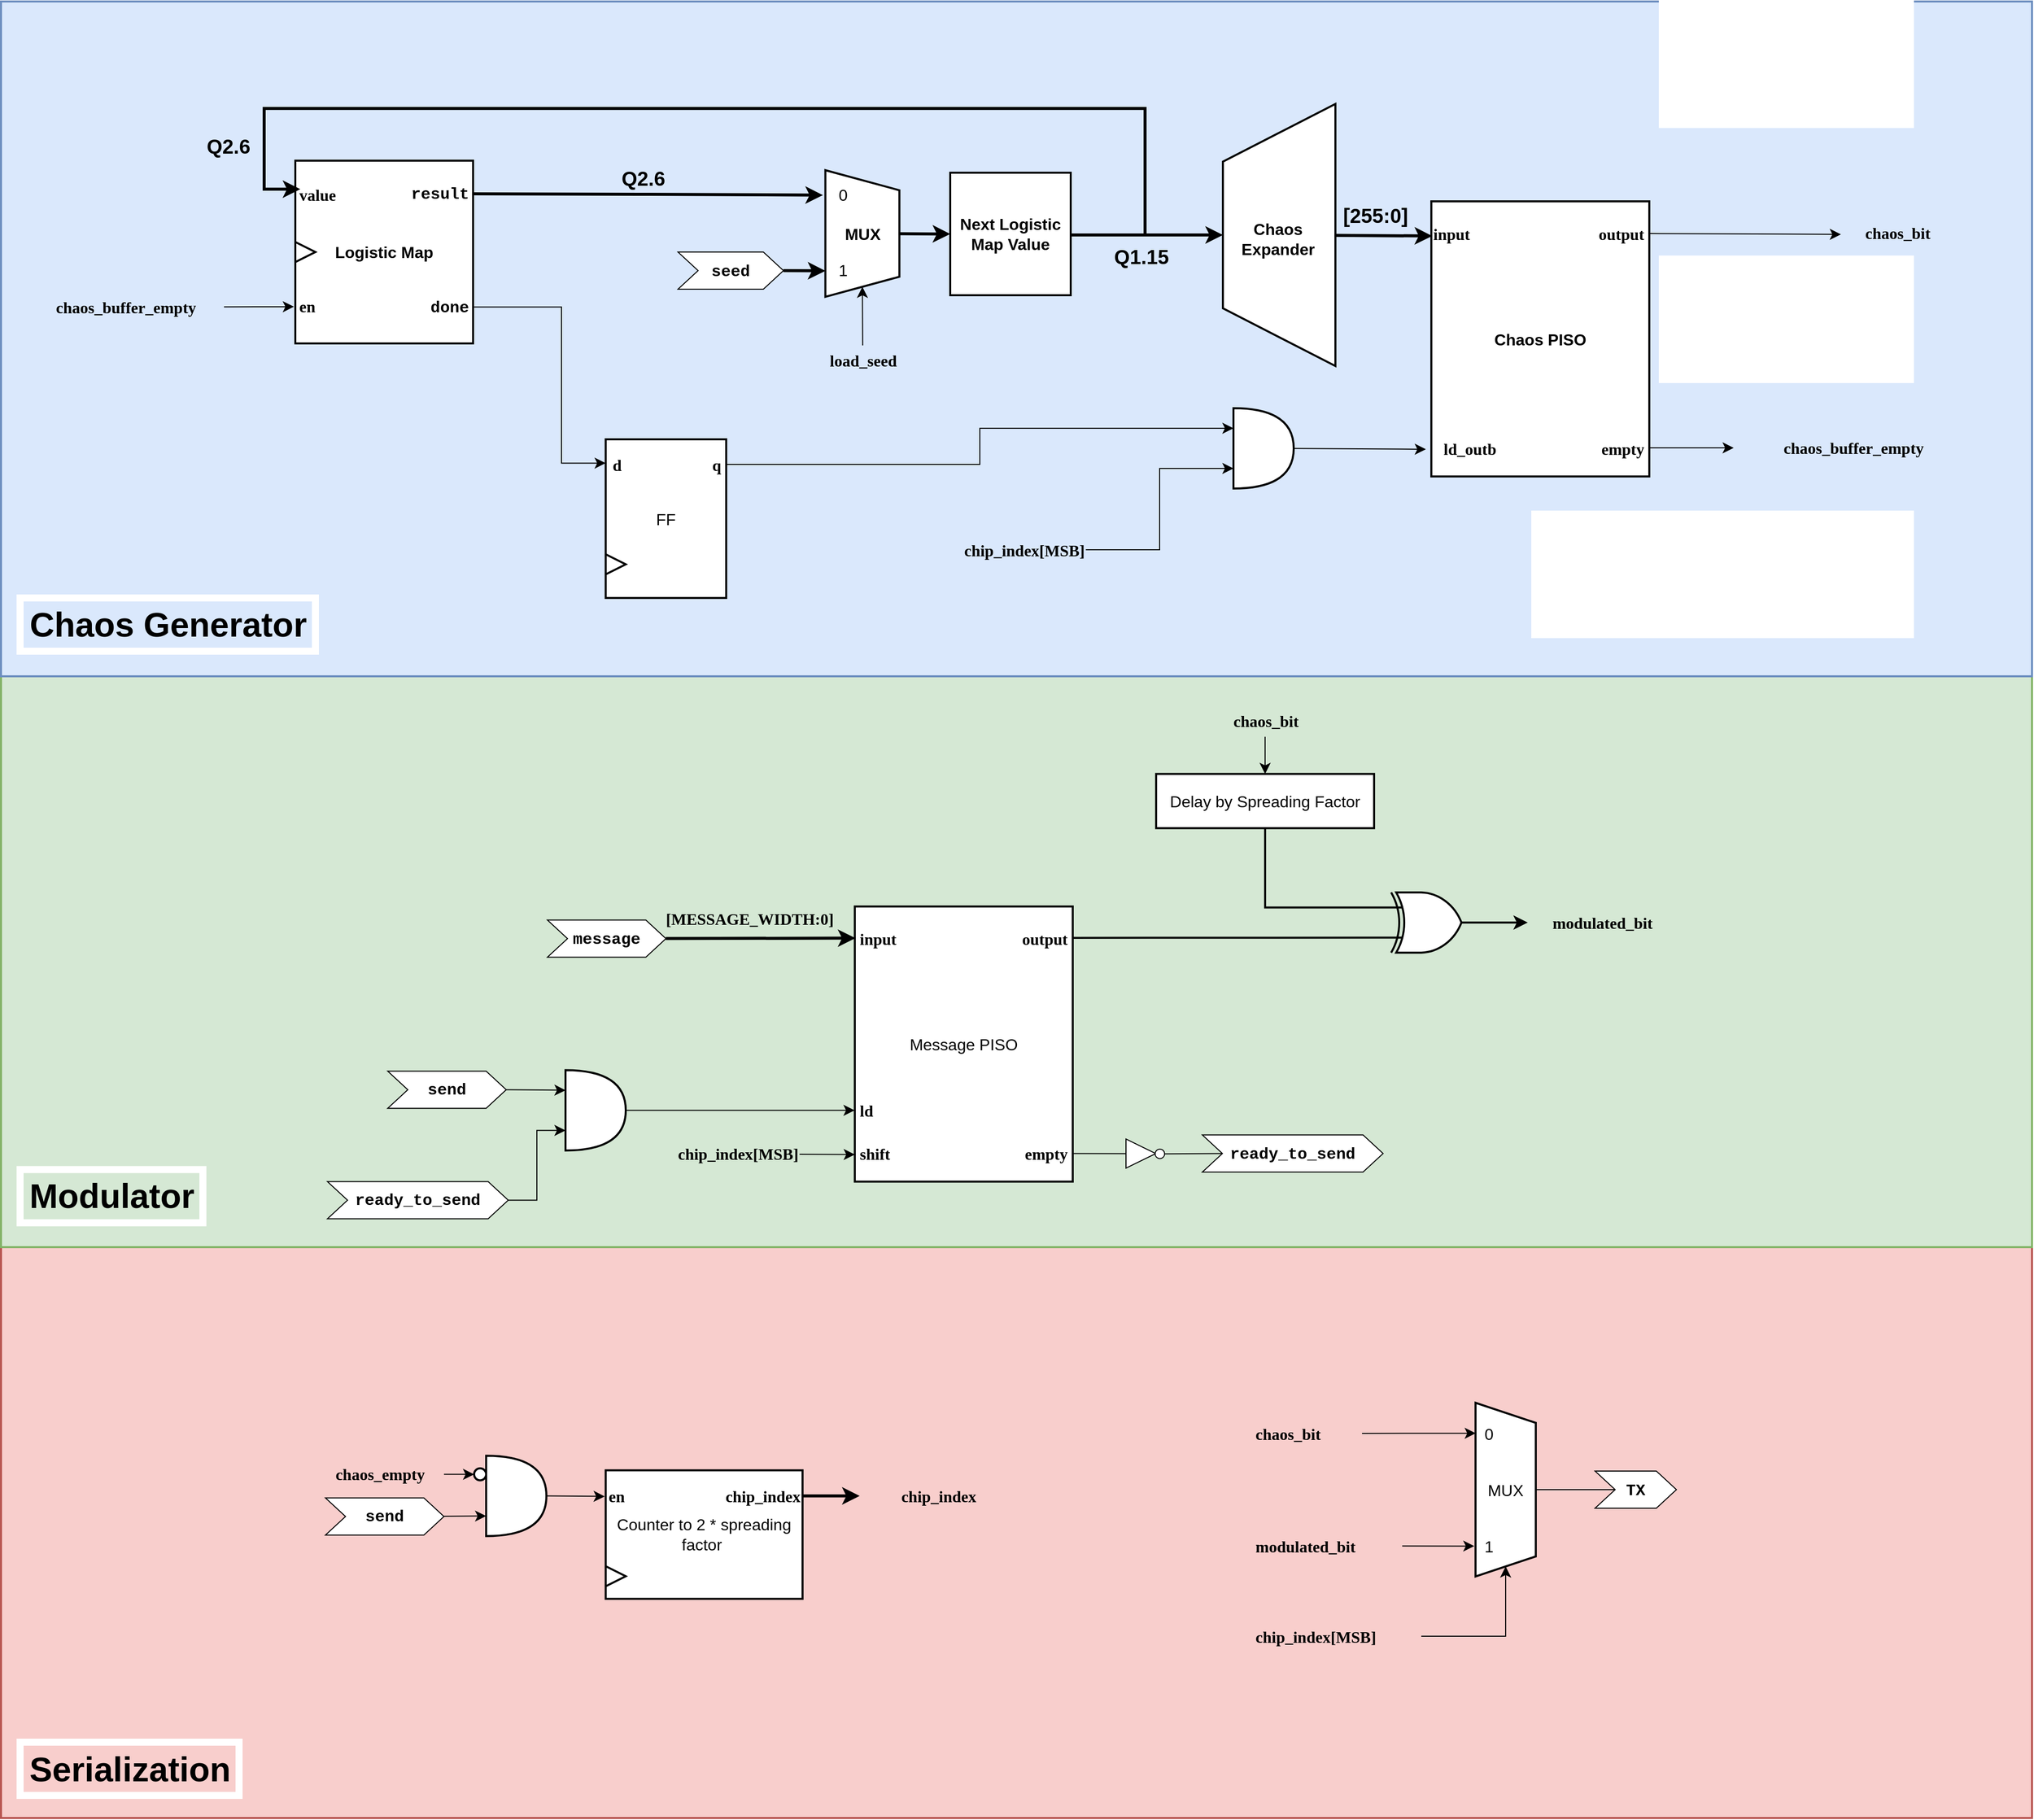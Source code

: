 <mxfile version="22.1.2" type="device" pages="3">
  <diagram name="Modulator" id="LCvjpSdJBNEwHRx-Zz6U">
    <mxGraphModel dx="1498" dy="1090" grid="0" gridSize="10" guides="1" tooltips="1" connect="1" arrows="1" fold="1" page="0" pageScale="1" pageWidth="1169" pageHeight="827" math="0" shadow="0">
      <root>
        <mxCell id="0" />
        <mxCell id="1" parent="0" />
        <mxCell id="J-yrTGczLjJKPa5p3NA1-144" value="" style="rounded=0;whiteSpace=wrap;html=1;fontSize=16;fillColor=#f8cecc;strokeColor=#b85450;strokeWidth=2;" parent="1" vertex="1">
          <mxGeometry x="-251" y="1169" width="2022" height="568.5" as="geometry" />
        </mxCell>
        <mxCell id="J-yrTGczLjJKPa5p3NA1-142" value="" style="rounded=0;whiteSpace=wrap;html=1;fontSize=16;fillColor=#d5e8d4;strokeColor=#82b366;strokeWidth=2;" parent="1" vertex="1">
          <mxGeometry x="-251" y="600.5" width="2022" height="568.5" as="geometry" />
        </mxCell>
        <mxCell id="J-yrTGczLjJKPa5p3NA1-140" value="" style="rounded=0;whiteSpace=wrap;html=1;fontSize=16;fillColor=#dae8fc;strokeColor=#6c8ebf;strokeWidth=2;" parent="1" vertex="1">
          <mxGeometry x="-251" y="-71.5" width="2022" height="672" as="geometry" />
        </mxCell>
        <mxCell id="J-yrTGczLjJKPa5p3NA1-1" value="Logistic Map" style="rounded=0;whiteSpace=wrap;html=1;fontSize=16;strokeWidth=2;fontStyle=1" parent="1" vertex="1">
          <mxGeometry x="42" y="87" width="177" height="182" as="geometry" />
        </mxCell>
        <mxCell id="J-yrTGczLjJKPa5p3NA1-3" value="&lt;b style=&quot;&quot;&gt;&lt;font face=&quot;Lucida Console&quot;&gt;en&lt;/font&gt;&lt;/b&gt;" style="text;html=1;align=left;verticalAlign=middle;resizable=0;points=[];autosize=1;strokeColor=none;fillColor=none;fontSize=16;" parent="1" vertex="1">
          <mxGeometry x="44" y="216" width="38" height="32" as="geometry" />
        </mxCell>
        <mxCell id="J-yrTGczLjJKPa5p3NA1-24" style="edgeStyle=orthogonalEdgeStyle;rounded=0;orthogonalLoop=1;jettySize=auto;html=1;fontSize=12;startSize=8;endSize=8;exitX=-0.059;exitY=0.465;exitDx=0;exitDy=0;exitPerimeter=0;startArrow=classic;startFill=1;endArrow=none;endFill=0;strokeWidth=3;" parent="1" edge="1">
          <mxGeometry relative="1" as="geometry">
            <mxPoint x="821" y="161" as="targetPoint" />
            <mxPoint x="46.988" y="115.38" as="sourcePoint" />
            <Array as="points">
              <mxPoint x="11" y="115" />
              <mxPoint x="11" y="35" />
              <mxPoint x="888" y="35" />
              <mxPoint x="888" y="161" />
              <mxPoint x="820" y="161" />
            </Array>
          </mxGeometry>
        </mxCell>
        <mxCell id="D08qWrvw0XkjA7iKsqlS-1" value="Q2.6" style="edgeLabel;html=1;align=center;verticalAlign=middle;resizable=0;points=[];fontSize=20;labelBackgroundColor=#dae8fc;fontStyle=1" parent="J-yrTGczLjJKPa5p3NA1-24" vertex="1" connectable="0">
          <mxGeometry x="-0.324" relative="1" as="geometry">
            <mxPoint x="-321" y="37" as="offset" />
          </mxGeometry>
        </mxCell>
        <mxCell id="J-yrTGczLjJKPa5p3NA1-4" value="&lt;font face=&quot;Lucida Console&quot;&gt;&lt;b&gt;value&lt;/b&gt;&lt;/font&gt;" style="text;html=1;align=left;verticalAlign=middle;resizable=0;points=[];autosize=1;strokeColor=none;fillColor=none;fontSize=16;" parent="1" vertex="1">
          <mxGeometry x="44" y="104.5" width="68" height="32" as="geometry" />
        </mxCell>
        <mxCell id="J-yrTGczLjJKPa5p3NA1-31" style="edgeStyle=orthogonalEdgeStyle;rounded=0;orthogonalLoop=1;jettySize=auto;html=1;entryX=0.197;entryY=1.033;entryDx=0;entryDy=0;fontSize=12;startSize=8;endSize=8;entryPerimeter=0;strokeWidth=3;" parent="1" target="J-yrTGczLjJKPa5p3NA1-26" edge="1">
          <mxGeometry relative="1" as="geometry">
            <mxPoint x="218" y="120" as="sourcePoint" />
          </mxGeometry>
        </mxCell>
        <mxCell id="J-yrTGczLjJKPa5p3NA1-5" value="&lt;font face=&quot;Courier New&quot;&gt;&lt;b&gt;result&lt;/b&gt;&lt;/font&gt;" style="text;html=1;align=right;verticalAlign=middle;resizable=0;points=[];autosize=1;strokeColor=none;fillColor=none;fontSize=16;" parent="1" vertex="1">
          <mxGeometry x="140" y="103.5" width="76" height="33" as="geometry" />
        </mxCell>
        <mxCell id="J-yrTGczLjJKPa5p3NA1-6" value="&lt;font face=&quot;Courier New&quot;&gt;&lt;b&gt;done&lt;/b&gt;&lt;/font&gt;" style="text;html=1;align=right;verticalAlign=middle;resizable=0;points=[];autosize=1;strokeColor=none;fillColor=none;fontSize=16;" parent="1" vertex="1">
          <mxGeometry x="160" y="216" width="56" height="33" as="geometry" />
        </mxCell>
        <mxCell id="J-yrTGczLjJKPa5p3NA1-9" value="" style="triangle;whiteSpace=wrap;html=1;fontSize=16;strokeWidth=2;" parent="1" vertex="1">
          <mxGeometry x="42" y="168" width="20" height="20" as="geometry" />
        </mxCell>
        <mxCell id="J-yrTGczLjJKPa5p3NA1-20" value="Next Logistic Map Value" style="rounded=0;whiteSpace=wrap;html=1;fontSize=16;strokeWidth=2;fontStyle=1" parent="1" vertex="1">
          <mxGeometry x="694" y="99" width="120" height="122" as="geometry" />
        </mxCell>
        <mxCell id="J-yrTGczLjJKPa5p3NA1-25" value="" style="group;fontSize=16;strokeWidth=2;" parent="1" vertex="1" connectable="0">
          <mxGeometry x="580" y="82" width="89.63" height="165" as="geometry" />
        </mxCell>
        <mxCell id="J-yrTGczLjJKPa5p3NA1-26" value="MUX" style="shape=trapezoid;perimeter=trapezoidPerimeter;whiteSpace=wrap;html=1;fixedSize=1;rotation=90;align=center;verticalAlign=middle;horizontal=0;fontSize=16;strokeWidth=2;fontStyle=1" parent="J-yrTGczLjJKPa5p3NA1-25" vertex="1">
          <mxGeometry x="-36.5" y="40.709" width="126.13" height="73.682" as="geometry" />
        </mxCell>
        <mxCell id="J-yrTGczLjJKPa5p3NA1-28" value="1" style="text;html=1;align=center;verticalAlign=middle;resizable=0;points=[];autosize=1;strokeColor=none;fillColor=none;fontSize=16;" parent="J-yrTGczLjJKPa5p3NA1-25" vertex="1">
          <mxGeometry x="-6" y="101.004" width="25" height="26" as="geometry" />
        </mxCell>
        <mxCell id="J-yrTGczLjJKPa5p3NA1-33" style="edgeStyle=none;curved=1;rounded=0;orthogonalLoop=1;jettySize=auto;html=1;entryX=1;entryY=0.5;entryDx=0;entryDy=0;fontSize=12;startSize=8;endSize=8;" parent="1" target="J-yrTGczLjJKPa5p3NA1-26" edge="1">
          <mxGeometry relative="1" as="geometry">
            <mxPoint x="606.89" y="271" as="sourcePoint" />
          </mxGeometry>
        </mxCell>
        <mxCell id="J-yrTGczLjJKPa5p3NA1-32" value="&lt;b&gt;&lt;font face=&quot;Lucida Console&quot;&gt;load_seed&lt;/font&gt;&lt;/b&gt;" style="text;html=1;align=center;verticalAlign=middle;resizable=0;points=[];autosize=1;strokeColor=none;fillColor=none;fontSize=16;" parent="1" vertex="1">
          <mxGeometry x="552" y="271" width="110" height="30" as="geometry" />
        </mxCell>
        <mxCell id="J-yrTGczLjJKPa5p3NA1-34" value="&lt;b&gt;&lt;font face=&quot;Courier New&quot;&gt;seed&lt;/font&gt;&lt;/b&gt;" style="shape=step;perimeter=stepPerimeter;whiteSpace=wrap;html=1;fixedSize=1;fontSize=16;" parent="1" vertex="1">
          <mxGeometry x="423" y="178" width="105" height="37" as="geometry" />
        </mxCell>
        <mxCell id="J-yrTGczLjJKPa5p3NA1-35" style="edgeStyle=none;curved=1;rounded=0;orthogonalLoop=1;jettySize=auto;html=1;exitX=1;exitY=0.5;exitDx=0;exitDy=0;entryX=0.795;entryY=1;entryDx=0;entryDy=0;entryPerimeter=0;fontSize=12;startSize=8;endSize=8;strokeWidth=3;" parent="1" source="J-yrTGczLjJKPa5p3NA1-34" target="J-yrTGczLjJKPa5p3NA1-26" edge="1">
          <mxGeometry relative="1" as="geometry" />
        </mxCell>
        <mxCell id="J-yrTGczLjJKPa5p3NA1-44" style="edgeStyle=none;curved=1;rounded=0;orthogonalLoop=1;jettySize=auto;html=1;entryX=0;entryY=0.5;entryDx=0;entryDy=0;fontSize=12;startSize=8;endSize=8;strokeWidth=3;" parent="1" source="J-yrTGczLjJKPa5p3NA1-26" target="J-yrTGczLjJKPa5p3NA1-20" edge="1">
          <mxGeometry relative="1" as="geometry" />
        </mxCell>
        <mxCell id="J-yrTGczLjJKPa5p3NA1-27" value="0" style="text;html=1;align=center;verticalAlign=middle;resizable=0;points=[];autosize=1;strokeColor=none;fillColor=none;fontSize=16;" parent="1" vertex="1">
          <mxGeometry x="574" y="108.001" width="25" height="26" as="geometry" />
        </mxCell>
        <mxCell id="J-yrTGczLjJKPa5p3NA1-50" style="edgeStyle=none;curved=1;rounded=0;orthogonalLoop=1;jettySize=auto;html=1;fontSize=12;startSize=8;endSize=8;entryX=0.5;entryY=0;entryDx=0;entryDy=0;strokeWidth=3;" parent="1" target="J-yrTGczLjJKPa5p3NA1-47" edge="1">
          <mxGeometry relative="1" as="geometry">
            <mxPoint x="1024.5" y="162" as="targetPoint" />
            <mxPoint x="814" y="161" as="sourcePoint" />
          </mxGeometry>
        </mxCell>
        <mxCell id="J-yrTGczLjJKPa5p3NA1-47" value="" style="shape=trapezoid;perimeter=trapezoidPerimeter;whiteSpace=wrap;html=1;fixedSize=1;fontSize=16;size=57.5;strokeWidth=2;rotation=-90;textDirection=ltr;horizontal=0;" parent="1" vertex="1">
          <mxGeometry x="891" y="105" width="261" height="112" as="geometry" />
        </mxCell>
        <mxCell id="J-yrTGczLjJKPa5p3NA1-48" value="Chaos&lt;br&gt;Expander" style="text;html=1;align=center;verticalAlign=middle;resizable=0;points=[];autosize=1;strokeColor=none;fillColor=none;fontSize=16;fontStyle=1" parent="1" vertex="1">
          <mxGeometry x="974" y="139.5" width="91" height="50" as="geometry" />
        </mxCell>
        <mxCell id="J-yrTGczLjJKPa5p3NA1-51" value="Chaos PISO" style="rounded=0;whiteSpace=wrap;html=1;fontSize=16;strokeWidth=2;fontStyle=1" parent="1" vertex="1">
          <mxGeometry x="1173" y="127.5" width="217" height="274" as="geometry" />
        </mxCell>
        <mxCell id="J-yrTGczLjJKPa5p3NA1-53" value="&lt;b&gt;&lt;font face=&quot;Lucida Console&quot;&gt;input&lt;/font&gt;&lt;/b&gt;" style="text;html=1;align=left;verticalAlign=middle;resizable=0;points=[];autosize=1;strokeColor=none;fillColor=none;fontSize=16;" parent="1" vertex="1">
          <mxGeometry x="1173" y="143.5" width="68" height="32" as="geometry" />
        </mxCell>
        <mxCell id="J-yrTGczLjJKPa5p3NA1-54" value="&lt;font face=&quot;Lucida Console&quot;&gt;&lt;b&gt;ld_outb&lt;/b&gt;&lt;/font&gt;" style="text;html=1;align=center;verticalAlign=middle;resizable=0;points=[];autosize=1;strokeColor=none;fillColor=none;fontSize=16;" parent="1" vertex="1">
          <mxGeometry x="1167" y="357.5" width="88" height="32" as="geometry" />
        </mxCell>
        <mxCell id="J-yrTGczLjJKPa5p3NA1-55" style="edgeStyle=none;curved=1;rounded=0;orthogonalLoop=1;jettySize=auto;html=1;entryX=0.012;entryY=0.578;entryDx=0;entryDy=0;entryPerimeter=0;fontSize=12;startSize=8;endSize=8;strokeWidth=3;" parent="1" source="J-yrTGczLjJKPa5p3NA1-47" target="J-yrTGczLjJKPa5p3NA1-53" edge="1">
          <mxGeometry relative="1" as="geometry" />
        </mxCell>
        <mxCell id="J-yrTGczLjJKPa5p3NA1-56" value="FF" style="rounded=0;whiteSpace=wrap;html=1;fontSize=16;strokeWidth=2;fontStyle=0" parent="1" vertex="1">
          <mxGeometry x="351" y="364.5" width="120" height="158" as="geometry" />
        </mxCell>
        <mxCell id="J-yrTGczLjJKPa5p3NA1-58" value="" style="triangle;whiteSpace=wrap;html=1;fontSize=16;strokeWidth=2;" parent="1" vertex="1">
          <mxGeometry x="351" y="479" width="20" height="20" as="geometry" />
        </mxCell>
        <mxCell id="J-yrTGczLjJKPa5p3NA1-59" value="&lt;b&gt;&lt;font&gt;d&lt;/font&gt;&lt;/b&gt;" style="text;html=1;align=left;verticalAlign=middle;resizable=0;points=[];autosize=1;strokeColor=none;fillColor=none;fontSize=16;fontFamily=Lucida Console;" parent="1" vertex="1">
          <mxGeometry x="356" y="374" width="28" height="31" as="geometry" />
        </mxCell>
        <mxCell id="J-yrTGczLjJKPa5p3NA1-60" value="&lt;b&gt;q&lt;/b&gt;" style="text;html=1;align=right;verticalAlign=middle;resizable=0;points=[];autosize=1;strokeColor=none;fillColor=none;fontSize=16;fontFamily=Lucida Console;" parent="1" vertex="1">
          <mxGeometry x="439" y="374" width="28" height="31" as="geometry" />
        </mxCell>
        <mxCell id="J-yrTGczLjJKPa5p3NA1-61" style="edgeStyle=orthogonalEdgeStyle;rounded=0;orthogonalLoop=1;jettySize=auto;html=1;entryX=0;entryY=0.15;entryDx=0;entryDy=0;entryPerimeter=0;fontSize=12;startSize=8;endSize=8;exitX=1.002;exitY=0.801;exitDx=0;exitDy=0;exitPerimeter=0;" parent="1" source="J-yrTGczLjJKPa5p3NA1-1" target="J-yrTGczLjJKPa5p3NA1-56" edge="1">
          <mxGeometry relative="1" as="geometry">
            <Array as="points">
              <mxPoint x="307" y="233" />
              <mxPoint x="307" y="388" />
            </Array>
          </mxGeometry>
        </mxCell>
        <mxCell id="J-yrTGczLjJKPa5p3NA1-62" value="" style="shape=or;whiteSpace=wrap;html=1;fontSize=16;strokeWidth=2;" parent="1" vertex="1">
          <mxGeometry x="976" y="333.5" width="60" height="80" as="geometry" />
        </mxCell>
        <mxCell id="J-yrTGczLjJKPa5p3NA1-63" style="edgeStyle=none;curved=1;rounded=0;orthogonalLoop=1;jettySize=auto;html=1;entryX=0.006;entryY=0.529;entryDx=0;entryDy=0;entryPerimeter=0;fontSize=12;startSize=8;endSize=8;" parent="1" source="J-yrTGczLjJKPa5p3NA1-62" target="J-yrTGczLjJKPa5p3NA1-54" edge="1">
          <mxGeometry relative="1" as="geometry" />
        </mxCell>
        <mxCell id="J-yrTGczLjJKPa5p3NA1-64" style="edgeStyle=orthogonalEdgeStyle;rounded=0;orthogonalLoop=1;jettySize=auto;html=1;entryX=0;entryY=0.25;entryDx=0;entryDy=0;entryPerimeter=0;fontSize=12;startSize=8;endSize=8;exitX=1.002;exitY=0.158;exitDx=0;exitDy=0;exitPerimeter=0;" parent="1" source="J-yrTGczLjJKPa5p3NA1-56" target="J-yrTGczLjJKPa5p3NA1-62" edge="1">
          <mxGeometry relative="1" as="geometry" />
        </mxCell>
        <mxCell id="J-yrTGczLjJKPa5p3NA1-65" value="&lt;b&gt;&lt;font face=&quot;Lucida Console&quot;&gt;output&lt;/font&gt;&lt;/b&gt;" style="text;html=1;align=right;verticalAlign=middle;resizable=0;points=[];autosize=1;strokeColor=none;fillColor=none;fontSize=16;" parent="1" vertex="1">
          <mxGeometry x="1308" y="143.5" width="78" height="32" as="geometry" />
        </mxCell>
        <mxCell id="J-yrTGczLjJKPa5p3NA1-67" style="edgeStyle=none;curved=1;rounded=0;orthogonalLoop=1;jettySize=auto;html=1;fontSize=12;startSize=8;endSize=8;exitX=1.003;exitY=0.896;exitDx=0;exitDy=0;exitPerimeter=0;" parent="1" source="J-yrTGczLjJKPa5p3NA1-51" edge="1">
          <mxGeometry relative="1" as="geometry">
            <mxPoint x="1474" y="373" as="targetPoint" />
          </mxGeometry>
        </mxCell>
        <mxCell id="J-yrTGczLjJKPa5p3NA1-66" value="&lt;b&gt;&lt;font face=&quot;Lucida Console&quot;&gt;empty&lt;/font&gt;&lt;/b&gt;" style="text;html=1;align=right;verticalAlign=middle;resizable=0;points=[];autosize=1;strokeColor=none;fillColor=none;fontSize=16;" parent="1" vertex="1">
          <mxGeometry x="1318" y="357.5" width="68" height="32" as="geometry" />
        </mxCell>
        <mxCell id="J-yrTGczLjJKPa5p3NA1-68" value="&lt;b&gt;&lt;font face=&quot;Lucida Console&quot;&gt;chaos_buffer_empty&lt;/font&gt;&lt;/b&gt;" style="text;html=1;align=center;verticalAlign=middle;resizable=0;points=[];autosize=1;strokeColor=none;fillColor=none;fontSize=16;" parent="1" vertex="1">
          <mxGeometry x="1494" y="356.5" width="197" height="32" as="geometry" />
        </mxCell>
        <mxCell id="J-yrTGczLjJKPa5p3NA1-69" value="&lt;b&gt;&lt;font face=&quot;Lucida Console&quot;&gt;chaos_buffer_empty&lt;/font&gt;&lt;/b&gt;" style="text;html=1;align=center;verticalAlign=middle;resizable=0;points=[];autosize=1;strokeColor=none;fillColor=none;fontSize=16;" parent="1" vertex="1">
          <mxGeometry x="-226" y="217" width="197" height="32" as="geometry" />
        </mxCell>
        <mxCell id="J-yrTGczLjJKPa5p3NA1-70" style="edgeStyle=none;curved=1;rounded=0;orthogonalLoop=1;jettySize=auto;html=1;entryX=-0.008;entryY=0.799;entryDx=0;entryDy=0;entryPerimeter=0;fontSize=12;startSize=8;endSize=8;" parent="1" source="J-yrTGczLjJKPa5p3NA1-69" target="J-yrTGczLjJKPa5p3NA1-1" edge="1">
          <mxGeometry relative="1" as="geometry" />
        </mxCell>
        <mxCell id="J-yrTGczLjJKPa5p3NA1-71" value="&lt;b&gt;&lt;font face=&quot;Lucida Console&quot;&gt;chaos_bit&lt;/font&gt;&lt;/b&gt;" style="text;html=1;align=center;verticalAlign=middle;resizable=0;points=[];autosize=1;strokeColor=none;fillColor=none;fontSize=16;" parent="1" vertex="1">
          <mxGeometry x="1583" y="143" width="108" height="32" as="geometry" />
        </mxCell>
        <mxCell id="J-yrTGczLjJKPa5p3NA1-72" style="edgeStyle=none;curved=1;rounded=0;orthogonalLoop=1;jettySize=auto;html=1;entryX=-0.021;entryY=0.544;entryDx=0;entryDy=0;entryPerimeter=0;fontSize=12;startSize=8;endSize=8;exitX=0.999;exitY=0.117;exitDx=0;exitDy=0;exitPerimeter=0;" parent="1" source="J-yrTGczLjJKPa5p3NA1-51" target="J-yrTGczLjJKPa5p3NA1-71" edge="1">
          <mxGeometry relative="1" as="geometry" />
        </mxCell>
        <mxCell id="J-yrTGczLjJKPa5p3NA1-138" value="&lt;b&gt;&lt;font&gt;chip_index[MSB]&lt;/font&gt;&lt;/b&gt;" style="text;html=1;align=right;verticalAlign=middle;resizable=0;points=[];autosize=1;strokeColor=none;fillColor=none;fontSize=16;fontFamily=Lucida Console;" parent="1" vertex="1">
          <mxGeometry x="662" y="459" width="167" height="31" as="geometry" />
        </mxCell>
        <mxCell id="J-yrTGczLjJKPa5p3NA1-139" style="edgeStyle=orthogonalEdgeStyle;rounded=0;orthogonalLoop=1;jettySize=auto;html=1;entryX=0;entryY=0.75;entryDx=0;entryDy=0;entryPerimeter=0;fontSize=12;startSize=8;endSize=8;" parent="1" source="J-yrTGczLjJKPa5p3NA1-138" target="J-yrTGczLjJKPa5p3NA1-62" edge="1">
          <mxGeometry relative="1" as="geometry" />
        </mxCell>
        <mxCell id="J-yrTGczLjJKPa5p3NA1-141" value="&lt;font style=&quot;font-size: 34px;&quot;&gt;Chaos Generator&lt;/font&gt;" style="text;html=1;align=center;verticalAlign=middle;resizable=0;points=[];autosize=1;strokeColor=#FFFFFF;fillColor=none;fontSize=16;strokeWidth=7;perimeterSpacing=0;fontStyle=1" parent="1" vertex="1">
          <mxGeometry x="-232" y="522.5" width="294" height="53" as="geometry" />
        </mxCell>
        <mxCell id="J-yrTGczLjJKPa5p3NA1-143" value="&lt;font style=&quot;font-size: 34px;&quot;&gt;Modulator&lt;/font&gt;" style="text;html=1;align=center;verticalAlign=middle;resizable=0;points=[];autosize=1;strokeColor=#FFFFFF;fillColor=none;fontSize=16;strokeWidth=7;perimeterSpacing=0;fontStyle=1" parent="1" vertex="1">
          <mxGeometry x="-232" y="1091.75" width="182" height="53" as="geometry" />
        </mxCell>
        <mxCell id="J-yrTGczLjJKPa5p3NA1-145" value="" style="group" parent="1" vertex="1" connectable="0">
          <mxGeometry x="62" y="1376.75" width="659" height="142.5" as="geometry" />
        </mxCell>
        <mxCell id="J-yrTGczLjJKPa5p3NA1-95" value="Counter to 2 * spreading factor&amp;nbsp;" style="rounded=0;whiteSpace=wrap;html=1;fontSize=16;strokeWidth=2;" parent="J-yrTGczLjJKPa5p3NA1-145" vertex="1">
          <mxGeometry x="289" y="14.5" width="196" height="128" as="geometry" />
        </mxCell>
        <mxCell id="J-yrTGczLjJKPa5p3NA1-96" value="" style="triangle;whiteSpace=wrap;html=1;fontSize=16;strokeWidth=2;" parent="J-yrTGczLjJKPa5p3NA1-145" vertex="1">
          <mxGeometry x="289" y="110" width="20" height="20" as="geometry" />
        </mxCell>
        <mxCell id="J-yrTGczLjJKPa5p3NA1-97" value="&lt;b&gt;&lt;font&gt;en&lt;/font&gt;&lt;/b&gt;" style="text;html=1;align=left;verticalAlign=middle;resizable=0;points=[];autosize=1;strokeColor=none;fillColor=none;fontSize=16;fontFamily=Lucida Console;" parent="J-yrTGczLjJKPa5p3NA1-145" vertex="1">
          <mxGeometry x="290" y="24.5" width="38" height="31" as="geometry" />
        </mxCell>
        <mxCell id="J-yrTGczLjJKPa5p3NA1-100" style="edgeStyle=none;curved=1;rounded=0;orthogonalLoop=1;jettySize=auto;html=1;fontSize=12;startSize=8;endSize=8;strokeWidth=3;" parent="J-yrTGczLjJKPa5p3NA1-145" source="J-yrTGczLjJKPa5p3NA1-98" edge="1">
          <mxGeometry relative="1" as="geometry">
            <mxPoint x="541.857" y="40" as="targetPoint" />
          </mxGeometry>
        </mxCell>
        <mxCell id="J-yrTGczLjJKPa5p3NA1-98" value="&lt;b&gt;&lt;font&gt;chip_index&lt;/font&gt;&lt;/b&gt;" style="text;html=1;align=right;verticalAlign=middle;resizable=0;points=[];autosize=1;strokeColor=none;fillColor=none;fontSize=16;fontFamily=Lucida Console;" parent="J-yrTGczLjJKPa5p3NA1-145" vertex="1">
          <mxGeometry x="366" y="24.5" width="118" height="31" as="geometry" />
        </mxCell>
        <mxCell id="J-yrTGczLjJKPa5p3NA1-101" value="&lt;b&gt;&lt;font&gt;chip_index&lt;/font&gt;&lt;/b&gt;" style="text;html=1;align=right;verticalAlign=middle;resizable=0;points=[];autosize=1;strokeColor=none;fillColor=none;fontSize=16;fontFamily=Lucida Console;" parent="J-yrTGczLjJKPa5p3NA1-145" vertex="1">
          <mxGeometry x="541" y="24.5" width="118" height="31" as="geometry" />
        </mxCell>
        <mxCell id="J-yrTGczLjJKPa5p3NA1-102" value="&lt;b&gt;&lt;font face=&quot;Courier New&quot;&gt;send&lt;/font&gt;&lt;/b&gt;" style="shape=step;perimeter=stepPerimeter;whiteSpace=wrap;html=1;fixedSize=1;fontSize=16;" parent="J-yrTGczLjJKPa5p3NA1-145" vertex="1">
          <mxGeometry x="10" y="42" width="118" height="37" as="geometry" />
        </mxCell>
        <mxCell id="J-yrTGczLjJKPa5p3NA1-103" value="" style="shape=or;whiteSpace=wrap;html=1;fontSize=16;strokeWidth=2;" parent="J-yrTGczLjJKPa5p3NA1-145" vertex="1">
          <mxGeometry x="170" width="60" height="80" as="geometry" />
        </mxCell>
        <mxCell id="J-yrTGczLjJKPa5p3NA1-104" style="edgeStyle=none;curved=1;rounded=0;orthogonalLoop=1;jettySize=auto;html=1;exitX=1;exitY=0.5;exitDx=0;exitDy=0;exitPerimeter=0;fontSize=12;startSize=8;endSize=8;" parent="J-yrTGczLjJKPa5p3NA1-145" source="J-yrTGczLjJKPa5p3NA1-103" edge="1">
          <mxGeometry relative="1" as="geometry">
            <mxPoint x="288" y="40.5" as="targetPoint" />
          </mxGeometry>
        </mxCell>
        <mxCell id="J-yrTGczLjJKPa5p3NA1-105" style="edgeStyle=none;curved=1;rounded=0;orthogonalLoop=1;jettySize=auto;html=1;entryX=0;entryY=0.75;entryDx=0;entryDy=0;entryPerimeter=0;fontSize=12;startSize=8;endSize=8;" parent="J-yrTGczLjJKPa5p3NA1-145" source="J-yrTGczLjJKPa5p3NA1-102" target="J-yrTGczLjJKPa5p3NA1-103" edge="1">
          <mxGeometry relative="1" as="geometry" />
        </mxCell>
        <mxCell id="J-yrTGczLjJKPa5p3NA1-106" value="" style="ellipse;whiteSpace=wrap;html=1;aspect=fixed;fontSize=16;strokeWidth=2;" parent="J-yrTGczLjJKPa5p3NA1-145" vertex="1">
          <mxGeometry x="158" y="12.5" width="12" height="12" as="geometry" />
        </mxCell>
        <mxCell id="J-yrTGczLjJKPa5p3NA1-108" style="edgeStyle=none;curved=1;rounded=0;orthogonalLoop=1;jettySize=auto;html=1;entryX=0;entryY=0.5;entryDx=0;entryDy=0;fontSize=12;startSize=8;endSize=8;" parent="J-yrTGczLjJKPa5p3NA1-145" source="J-yrTGczLjJKPa5p3NA1-107" target="J-yrTGczLjJKPa5p3NA1-106" edge="1">
          <mxGeometry relative="1" as="geometry" />
        </mxCell>
        <mxCell id="J-yrTGczLjJKPa5p3NA1-107" value="&lt;b&gt;&lt;font face=&quot;Lucida Console&quot;&gt;chaos_empty&lt;/font&gt;&lt;/b&gt;" style="text;html=1;align=center;verticalAlign=middle;resizable=0;points=[];autosize=1;strokeColor=none;fillColor=none;fontSize=16;" parent="J-yrTGczLjJKPa5p3NA1-145" vertex="1">
          <mxGeometry y="2.5" width="128" height="32" as="geometry" />
        </mxCell>
        <mxCell id="J-yrTGczLjJKPa5p3NA1-146" value="" style="group" parent="1" vertex="1" connectable="0">
          <mxGeometry x="996" y="1324" width="421" height="248" as="geometry" />
        </mxCell>
        <mxCell id="J-yrTGczLjJKPa5p3NA1-111" value="" style="group;fontSize=16;strokeWidth=1;" parent="J-yrTGczLjJKPa5p3NA1-146" vertex="1" connectable="0">
          <mxGeometry x="221" width="60" height="173" as="geometry" />
        </mxCell>
        <mxCell id="J-yrTGczLjJKPa5p3NA1-112" value="MUX" style="shape=trapezoid;perimeter=trapezoidPerimeter;whiteSpace=wrap;html=1;fixedSize=1;rotation=90;align=center;verticalAlign=middle;horizontal=0;fontSize=16;strokeWidth=2;" parent="J-yrTGczLjJKPa5p3NA1-111" vertex="1">
          <mxGeometry x="-56.5" y="56.5" width="173" height="60" as="geometry" />
        </mxCell>
        <mxCell id="J-yrTGczLjJKPa5p3NA1-113" value="0" style="text;html=1;align=center;verticalAlign=middle;resizable=0;points=[];autosize=1;strokeColor=none;fillColor=none;fontSize=16;" parent="J-yrTGczLjJKPa5p3NA1-111" vertex="1">
          <mxGeometry y="17.5" width="25" height="26" as="geometry" />
        </mxCell>
        <mxCell id="J-yrTGczLjJKPa5p3NA1-114" value="1" style="text;html=1;align=center;verticalAlign=middle;resizable=0;points=[];autosize=1;strokeColor=none;fillColor=none;fontSize=16;" parent="J-yrTGczLjJKPa5p3NA1-111" vertex="1">
          <mxGeometry y="129.5" width="25" height="26" as="geometry" />
        </mxCell>
        <mxCell id="J-yrTGczLjJKPa5p3NA1-115" value="&lt;b&gt;&lt;font face=&quot;Lucida Console&quot;&gt;modulated_bit&lt;/font&gt;&lt;/b&gt;" style="text;html=1;align=left;verticalAlign=middle;resizable=0;points=[];autosize=1;strokeColor=none;fillColor=none;fontSize=16;" parent="J-yrTGczLjJKPa5p3NA1-146" vertex="1">
          <mxGeometry y="126.5" width="148" height="32" as="geometry" />
        </mxCell>
        <mxCell id="J-yrTGczLjJKPa5p3NA1-116" value="&lt;b&gt;&lt;font face=&quot;Lucida Console&quot;&gt;chaos_bit&lt;/font&gt;&lt;/b&gt;" style="text;html=1;align=left;verticalAlign=middle;resizable=0;points=[];autosize=1;strokeColor=none;fillColor=none;fontSize=16;" parent="J-yrTGczLjJKPa5p3NA1-146" vertex="1">
          <mxGeometry y="14.5" width="108" height="32" as="geometry" />
        </mxCell>
        <mxCell id="J-yrTGczLjJKPa5p3NA1-117" style="edgeStyle=none;curved=1;rounded=0;orthogonalLoop=1;jettySize=auto;html=1;entryX=0.01;entryY=0.494;entryDx=0;entryDy=0;entryPerimeter=0;fontSize=12;startSize=8;endSize=8;" parent="J-yrTGczLjJKPa5p3NA1-146" source="J-yrTGczLjJKPa5p3NA1-116" target="J-yrTGczLjJKPa5p3NA1-113" edge="1">
          <mxGeometry relative="1" as="geometry" />
        </mxCell>
        <mxCell id="J-yrTGczLjJKPa5p3NA1-118" style="edgeStyle=none;curved=1;rounded=0;orthogonalLoop=1;jettySize=auto;html=1;entryX=-0.048;entryY=0.508;entryDx=0;entryDy=0;entryPerimeter=0;fontSize=12;startSize=8;endSize=8;" parent="J-yrTGczLjJKPa5p3NA1-146" source="J-yrTGczLjJKPa5p3NA1-115" target="J-yrTGczLjJKPa5p3NA1-114" edge="1">
          <mxGeometry relative="1" as="geometry" />
        </mxCell>
        <mxCell id="J-yrTGczLjJKPa5p3NA1-122" value="&lt;b&gt;&lt;font face=&quot;Courier New&quot;&gt;TX&lt;/font&gt;&lt;/b&gt;" style="shape=step;perimeter=stepPerimeter;whiteSpace=wrap;html=1;fixedSize=1;fontSize=16;" parent="J-yrTGczLjJKPa5p3NA1-146" vertex="1">
          <mxGeometry x="340" y="68" width="81" height="37" as="geometry" />
        </mxCell>
        <mxCell id="J-yrTGczLjJKPa5p3NA1-123" style="edgeStyle=none;curved=1;rounded=0;orthogonalLoop=1;jettySize=auto;html=1;exitX=0.5;exitY=0;exitDx=0;exitDy=0;entryX=0;entryY=0.5;entryDx=0;entryDy=0;fontSize=12;startSize=8;endSize=8;endArrow=none;endFill=0;" parent="J-yrTGczLjJKPa5p3NA1-146" source="J-yrTGczLjJKPa5p3NA1-112" target="J-yrTGczLjJKPa5p3NA1-122" edge="1">
          <mxGeometry relative="1" as="geometry" />
        </mxCell>
        <mxCell id="J-yrTGczLjJKPa5p3NA1-125" style="edgeStyle=orthogonalEdgeStyle;rounded=0;orthogonalLoop=1;jettySize=auto;html=1;entryX=1;entryY=0.5;entryDx=0;entryDy=0;fontSize=12;startSize=8;endSize=8;" parent="J-yrTGczLjJKPa5p3NA1-146" source="J-yrTGczLjJKPa5p3NA1-124" target="J-yrTGczLjJKPa5p3NA1-112" edge="1">
          <mxGeometry relative="1" as="geometry" />
        </mxCell>
        <mxCell id="J-yrTGczLjJKPa5p3NA1-124" value="&lt;b&gt;&lt;font&gt;chip_index[MSB]&lt;/font&gt;&lt;/b&gt;" style="text;html=1;align=left;verticalAlign=middle;resizable=0;points=[];autosize=1;strokeColor=none;fillColor=none;fontSize=16;fontFamily=Lucida Console;" parent="J-yrTGczLjJKPa5p3NA1-146" vertex="1">
          <mxGeometry y="217" width="167" height="31" as="geometry" />
        </mxCell>
        <mxCell id="J-yrTGczLjJKPa5p3NA1-147" value="" style="group" parent="1" vertex="1" connectable="0">
          <mxGeometry x="74" y="628.75" width="1343" height="512" as="geometry" />
        </mxCell>
        <mxCell id="J-yrTGczLjJKPa5p3NA1-73" value="Message PISO" style="rounded=0;whiteSpace=wrap;html=1;fontSize=16;strokeWidth=2;" parent="J-yrTGczLjJKPa5p3NA1-147" vertex="1">
          <mxGeometry x="525" y="201" width="217" height="274" as="geometry" />
        </mxCell>
        <mxCell id="J-yrTGczLjJKPa5p3NA1-74" value="&lt;b&gt;&lt;font face=&quot;Lucida Console&quot;&gt;input&lt;/font&gt;&lt;/b&gt;" style="text;html=1;align=left;verticalAlign=middle;resizable=0;points=[];autosize=1;strokeColor=none;fillColor=none;fontSize=16;" parent="J-yrTGczLjJKPa5p3NA1-147" vertex="1">
          <mxGeometry x="528" y="217" width="68" height="32" as="geometry" />
        </mxCell>
        <mxCell id="J-yrTGczLjJKPa5p3NA1-75" value="&lt;font face=&quot;Lucida Console&quot;&gt;&lt;b&gt;ld&lt;/b&gt;&lt;/font&gt;" style="text;html=1;align=left;verticalAlign=middle;resizable=0;points=[];autosize=1;strokeColor=none;fillColor=none;fontSize=16;" parent="J-yrTGczLjJKPa5p3NA1-147" vertex="1">
          <mxGeometry x="528" y="388" width="38" height="32" as="geometry" />
        </mxCell>
        <mxCell id="J-yrTGczLjJKPa5p3NA1-76" value="&lt;b&gt;&lt;font face=&quot;Lucida Console&quot;&gt;output&lt;/font&gt;&lt;/b&gt;" style="text;html=1;align=right;verticalAlign=middle;resizable=0;points=[];autosize=1;strokeColor=none;fillColor=none;fontSize=16;" parent="J-yrTGczLjJKPa5p3NA1-147" vertex="1">
          <mxGeometry x="660" y="217" width="78" height="32" as="geometry" />
        </mxCell>
        <mxCell id="J-yrTGczLjJKPa5p3NA1-130" style="edgeStyle=none;curved=1;rounded=0;orthogonalLoop=1;jettySize=auto;html=1;entryX=0;entryY=0.5;entryDx=0;entryDy=0;fontSize=12;startSize=8;endSize=8;endArrow=none;endFill=0;exitX=1.001;exitY=0.898;exitDx=0;exitDy=0;exitPerimeter=0;" parent="J-yrTGczLjJKPa5p3NA1-147" source="J-yrTGczLjJKPa5p3NA1-73" target="J-yrTGczLjJKPa5p3NA1-127" edge="1">
          <mxGeometry relative="1" as="geometry" />
        </mxCell>
        <mxCell id="J-yrTGczLjJKPa5p3NA1-77" value="&lt;b&gt;&lt;font face=&quot;Lucida Console&quot;&gt;empty&lt;/font&gt;&lt;/b&gt;" style="text;html=1;align=right;verticalAlign=middle;resizable=0;points=[];autosize=1;strokeColor=none;fillColor=none;fontSize=16;" parent="J-yrTGczLjJKPa5p3NA1-147" vertex="1">
          <mxGeometry x="670" y="431" width="68" height="32" as="geometry" />
        </mxCell>
        <mxCell id="J-yrTGczLjJKPa5p3NA1-78" value="&lt;font face=&quot;Lucida Console&quot;&gt;&lt;b&gt;shift&lt;/b&gt;&lt;/font&gt;" style="text;html=1;align=left;verticalAlign=middle;resizable=0;points=[];autosize=1;strokeColor=none;fillColor=none;fontSize=16;" parent="J-yrTGczLjJKPa5p3NA1-147" vertex="1">
          <mxGeometry x="528" y="431" width="68" height="32" as="geometry" />
        </mxCell>
        <mxCell id="J-yrTGczLjJKPa5p3NA1-80" style="edgeStyle=none;curved=1;rounded=0;orthogonalLoop=1;jettySize=auto;html=1;fontSize=12;startSize=8;endSize=8;strokeWidth=3;entryX=0.003;entryY=0.115;entryDx=0;entryDy=0;entryPerimeter=0;" parent="J-yrTGczLjJKPa5p3NA1-147" source="J-yrTGczLjJKPa5p3NA1-79" target="J-yrTGczLjJKPa5p3NA1-73" edge="1">
          <mxGeometry relative="1" as="geometry" />
        </mxCell>
        <mxCell id="J-yrTGczLjJKPa5p3NA1-79" value="&lt;b&gt;&lt;font face=&quot;Courier New&quot;&gt;message&lt;/font&gt;&lt;/b&gt;" style="shape=step;perimeter=stepPerimeter;whiteSpace=wrap;html=1;fixedSize=1;fontSize=16;" parent="J-yrTGczLjJKPa5p3NA1-147" vertex="1">
          <mxGeometry x="219" y="214.5" width="118" height="37" as="geometry" />
        </mxCell>
        <mxCell id="J-yrTGczLjJKPa5p3NA1-82" value="&lt;b&gt;&lt;font face=&quot;Courier New&quot;&gt;send&lt;/font&gt;&lt;/b&gt;" style="shape=step;perimeter=stepPerimeter;whiteSpace=wrap;html=1;fixedSize=1;fontSize=16;" parent="J-yrTGczLjJKPa5p3NA1-147" vertex="1">
          <mxGeometry x="60" y="365" width="118" height="37" as="geometry" />
        </mxCell>
        <mxCell id="J-yrTGczLjJKPa5p3NA1-85" value="Delay by Spreading Factor" style="rounded=0;whiteSpace=wrap;html=1;fontSize=16;strokeWidth=2;" parent="J-yrTGczLjJKPa5p3NA1-147" vertex="1">
          <mxGeometry x="825" y="69" width="217" height="54" as="geometry" />
        </mxCell>
        <mxCell id="J-yrTGczLjJKPa5p3NA1-87" value="" style="verticalLabelPosition=bottom;shadow=0;dashed=0;align=center;html=1;verticalAlign=top;shape=mxgraph.electrical.logic_gates.logic_gate;operation=xor;fontSize=16;strokeWidth=2;" parent="J-yrTGczLjJKPa5p3NA1-147" vertex="1">
          <mxGeometry x="1049" y="187" width="100" height="60" as="geometry" />
        </mxCell>
        <mxCell id="J-yrTGczLjJKPa5p3NA1-89" style="edgeStyle=none;curved=1;rounded=0;orthogonalLoop=1;jettySize=auto;html=1;entryX=0.5;entryY=0;entryDx=0;entryDy=0;fontSize=12;startSize=8;endSize=8;" parent="J-yrTGczLjJKPa5p3NA1-147" source="J-yrTGczLjJKPa5p3NA1-88" target="J-yrTGczLjJKPa5p3NA1-85" edge="1">
          <mxGeometry relative="1" as="geometry" />
        </mxCell>
        <mxCell id="J-yrTGczLjJKPa5p3NA1-88" value="&lt;b&gt;&lt;font face=&quot;Lucida Console&quot;&gt;chaos_bit&lt;/font&gt;&lt;/b&gt;" style="text;html=1;align=center;verticalAlign=middle;resizable=0;points=[];autosize=1;strokeColor=none;fillColor=none;fontSize=16;" parent="J-yrTGczLjJKPa5p3NA1-147" vertex="1">
          <mxGeometry x="879.5" width="108" height="32" as="geometry" />
        </mxCell>
        <mxCell id="J-yrTGczLjJKPa5p3NA1-90" style="edgeStyle=none;curved=1;rounded=0;orthogonalLoop=1;jettySize=auto;html=1;entryX=0;entryY=0.75;entryDx=0;entryDy=0;entryPerimeter=0;fontSize=12;startSize=8;endSize=8;exitX=1.002;exitY=0.114;exitDx=0;exitDy=0;exitPerimeter=0;endArrow=none;endFill=0;strokeWidth=2;" parent="J-yrTGczLjJKPa5p3NA1-147" source="J-yrTGczLjJKPa5p3NA1-73" target="J-yrTGczLjJKPa5p3NA1-87" edge="1">
          <mxGeometry relative="1" as="geometry" />
        </mxCell>
        <mxCell id="J-yrTGczLjJKPa5p3NA1-92" style="edgeStyle=orthogonalEdgeStyle;rounded=0;orthogonalLoop=1;jettySize=auto;html=1;exitX=0.5;exitY=1;exitDx=0;exitDy=0;entryX=0;entryY=0.25;entryDx=0;entryDy=0;entryPerimeter=0;fontSize=12;startSize=8;endSize=8;endArrow=none;endFill=0;strokeWidth=2;" parent="J-yrTGczLjJKPa5p3NA1-147" source="J-yrTGczLjJKPa5p3NA1-85" target="J-yrTGczLjJKPa5p3NA1-87" edge="1">
          <mxGeometry relative="1" as="geometry" />
        </mxCell>
        <mxCell id="J-yrTGczLjJKPa5p3NA1-93" value="&lt;b&gt;&lt;font face=&quot;Lucida Console&quot;&gt;modulated_bit&lt;/font&gt;&lt;/b&gt;" style="text;html=1;align=center;verticalAlign=middle;resizable=0;points=[];autosize=1;strokeColor=none;fillColor=none;fontSize=16;" parent="J-yrTGczLjJKPa5p3NA1-147" vertex="1">
          <mxGeometry x="1195" y="201" width="148" height="32" as="geometry" />
        </mxCell>
        <mxCell id="J-yrTGczLjJKPa5p3NA1-94" style="edgeStyle=none;curved=1;rounded=0;orthogonalLoop=1;jettySize=auto;html=1;exitX=1;exitY=0.5;exitDx=0;exitDy=0;exitPerimeter=0;fontSize=12;startSize=8;endSize=8;strokeWidth=2;" parent="J-yrTGczLjJKPa5p3NA1-147" source="J-yrTGczLjJKPa5p3NA1-87" target="J-yrTGczLjJKPa5p3NA1-93" edge="1">
          <mxGeometry relative="1" as="geometry" />
        </mxCell>
        <mxCell id="J-yrTGczLjJKPa5p3NA1-109" value="&lt;b&gt;&lt;font&gt;chip_index[MSB]&lt;/font&gt;&lt;/b&gt;" style="text;html=1;align=right;verticalAlign=middle;resizable=0;points=[];autosize=1;strokeColor=none;fillColor=none;fontSize=16;fontFamily=Lucida Console;" parent="J-yrTGczLjJKPa5p3NA1-147" vertex="1">
          <mxGeometry x="303" y="432" width="167" height="31" as="geometry" />
        </mxCell>
        <mxCell id="J-yrTGczLjJKPa5p3NA1-110" style="edgeStyle=none;curved=1;rounded=0;orthogonalLoop=1;jettySize=auto;html=1;fontSize=12;startSize=8;endSize=8;" parent="J-yrTGczLjJKPa5p3NA1-147" source="J-yrTGczLjJKPa5p3NA1-109" edge="1">
          <mxGeometry relative="1" as="geometry">
            <mxPoint x="525" y="448" as="targetPoint" />
          </mxGeometry>
        </mxCell>
        <mxCell id="J-yrTGczLjJKPa5p3NA1-121" value="&lt;b&gt;&lt;font face=&quot;Courier New&quot;&gt;ready_to_send&lt;/font&gt;&lt;/b&gt;" style="shape=step;perimeter=stepPerimeter;whiteSpace=wrap;html=1;fixedSize=1;fontSize=16;" parent="J-yrTGczLjJKPa5p3NA1-147" vertex="1">
          <mxGeometry x="871" y="428.5" width="180" height="37" as="geometry" />
        </mxCell>
        <mxCell id="J-yrTGczLjJKPa5p3NA1-126" value="" style="group;fontSize=16;rotation=-90;" parent="J-yrTGczLjJKPa5p3NA1-147" vertex="1" connectable="0">
          <mxGeometry x="800" y="427.595" width="29.0" height="38.81" as="geometry" />
        </mxCell>
        <mxCell id="J-yrTGczLjJKPa5p3NA1-127" value="" style="triangle;whiteSpace=wrap;html=1;rotation=0;fontSize=16;" parent="J-yrTGczLjJKPa5p3NA1-126" vertex="1">
          <mxGeometry x="-5" y="5" width="29.62" height="29" as="geometry" />
        </mxCell>
        <mxCell id="J-yrTGczLjJKPa5p3NA1-128" value="" style="ellipse;whiteSpace=wrap;html=1;aspect=fixed;fontSize=16;rotation=-90;" parent="J-yrTGczLjJKPa5p3NA1-126" vertex="1">
          <mxGeometry x="24" y="15" width="9.5" height="9.5" as="geometry" />
        </mxCell>
        <mxCell id="J-yrTGczLjJKPa5p3NA1-131" style="edgeStyle=none;curved=1;rounded=0;orthogonalLoop=1;jettySize=auto;html=1;exitX=0.5;exitY=1;exitDx=0;exitDy=0;entryX=0;entryY=0.5;entryDx=0;entryDy=0;fontSize=12;startSize=8;endSize=8;endArrow=none;endFill=0;" parent="J-yrTGczLjJKPa5p3NA1-147" source="J-yrTGczLjJKPa5p3NA1-128" target="J-yrTGczLjJKPa5p3NA1-121" edge="1">
          <mxGeometry relative="1" as="geometry" />
        </mxCell>
        <mxCell id="J-yrTGczLjJKPa5p3NA1-132" value="" style="shape=or;whiteSpace=wrap;html=1;fontSize=16;strokeWidth=2;" parent="J-yrTGczLjJKPa5p3NA1-147" vertex="1">
          <mxGeometry x="237" y="364" width="60" height="80" as="geometry" />
        </mxCell>
        <mxCell id="J-yrTGczLjJKPa5p3NA1-133" style="edgeStyle=none;curved=1;rounded=0;orthogonalLoop=1;jettySize=auto;html=1;entryX=-0.001;entryY=0.741;entryDx=0;entryDy=0;entryPerimeter=0;fontSize=12;startSize=8;endSize=8;" parent="J-yrTGczLjJKPa5p3NA1-147" source="J-yrTGczLjJKPa5p3NA1-132" target="J-yrTGczLjJKPa5p3NA1-73" edge="1">
          <mxGeometry relative="1" as="geometry" />
        </mxCell>
        <mxCell id="J-yrTGczLjJKPa5p3NA1-134" style="edgeStyle=none;curved=1;rounded=0;orthogonalLoop=1;jettySize=auto;html=1;exitX=1;exitY=0.5;exitDx=0;exitDy=0;entryX=0;entryY=0.25;entryDx=0;entryDy=0;entryPerimeter=0;fontSize=12;startSize=8;endSize=8;" parent="J-yrTGczLjJKPa5p3NA1-147" source="J-yrTGczLjJKPa5p3NA1-82" target="J-yrTGczLjJKPa5p3NA1-132" edge="1">
          <mxGeometry relative="1" as="geometry" />
        </mxCell>
        <mxCell id="J-yrTGczLjJKPa5p3NA1-135" value="&lt;b&gt;&lt;font face=&quot;Courier New&quot;&gt;ready_to_send&lt;/font&gt;&lt;/b&gt;" style="shape=step;perimeter=stepPerimeter;whiteSpace=wrap;html=1;fixedSize=1;fontSize=16;" parent="J-yrTGczLjJKPa5p3NA1-147" vertex="1">
          <mxGeometry y="475" width="180" height="37" as="geometry" />
        </mxCell>
        <mxCell id="J-yrTGczLjJKPa5p3NA1-137" style="edgeStyle=orthogonalEdgeStyle;rounded=0;orthogonalLoop=1;jettySize=auto;html=1;exitX=1;exitY=0.5;exitDx=0;exitDy=0;entryX=0;entryY=0.75;entryDx=0;entryDy=0;entryPerimeter=0;fontSize=12;startSize=8;endSize=8;" parent="J-yrTGczLjJKPa5p3NA1-147" source="J-yrTGczLjJKPa5p3NA1-135" target="J-yrTGczLjJKPa5p3NA1-132" edge="1">
          <mxGeometry relative="1" as="geometry" />
        </mxCell>
        <mxCell id="J-yrTGczLjJKPa5p3NA1-149" value="&lt;font style=&quot;font-size: 34px;&quot;&gt;Serialization&lt;/font&gt;" style="text;html=1;align=center;verticalAlign=middle;resizable=0;points=[];autosize=1;strokeColor=#FFFFFF;fillColor=none;fontSize=16;strokeWidth=7;perimeterSpacing=0;fontStyle=1" parent="1" vertex="1">
          <mxGeometry x="-232" y="1662" width="218" height="53" as="geometry" />
        </mxCell>
        <mxCell id="D08qWrvw0XkjA7iKsqlS-2" value="Q1.15" style="edgeLabel;html=1;align=center;verticalAlign=middle;resizable=0;points=[];fontSize=20;labelBackgroundColor=#dae8fc;fontStyle=1" parent="1" vertex="1" connectable="0">
          <mxGeometry x="883.996" y="182" as="geometry" />
        </mxCell>
        <mxCell id="D08qWrvw0XkjA7iKsqlS-3" value="&lt;font style=&quot;font-size: 20px;&quot;&gt;[255:0]&lt;/font&gt;" style="text;html=1;align=center;verticalAlign=middle;resizable=0;points=[];autosize=1;strokeColor=none;fillColor=none;fontSize=16;fontStyle=1" parent="1" vertex="1">
          <mxGeometry x="1076" y="123" width="82" height="36" as="geometry" />
        </mxCell>
        <mxCell id="D08qWrvw0XkjA7iKsqlS-6" value="Q2.6" style="edgeLabel;html=1;align=center;verticalAlign=middle;resizable=0;points=[];fontSize=20;labelBackgroundColor=#dae8fc;fontStyle=1" parent="1" vertex="1" connectable="0">
          <mxGeometry x="387.995" y="103.5" as="geometry" />
        </mxCell>
        <mxCell id="D08qWrvw0XkjA7iKsqlS-7" value="&lt;b&gt;&lt;font face=&quot;Lucida Console&quot;&gt;[MESSAGE_WIDTH:0]&lt;/font&gt;&lt;/b&gt;" style="text;html=1;align=center;verticalAlign=middle;resizable=0;points=[];autosize=1;strokeColor=none;fillColor=none;fontSize=16;" parent="1" vertex="1">
          <mxGeometry x="400" y="826" width="187" height="32" as="geometry" />
        </mxCell>
      </root>
    </mxGraphModel>
  </diagram>
  <diagram id="asuXdQgQ1B249vB0OpJq" name="Demodulator">
    <mxGraphModel dx="1514" dy="-94" grid="0" gridSize="10" guides="1" tooltips="1" connect="1" arrows="1" fold="1" page="0" pageScale="1" pageWidth="1169" pageHeight="827" math="0" shadow="0">
      <root>
        <mxCell id="0" />
        <mxCell id="1" parent="0" />
        <mxCell id="YpiP0Uix3CWa9nRgdI1W-1" value="" style="rounded=0;whiteSpace=wrap;html=1;fontSize=16;fillColor=#f8cecc;strokeColor=#b85450;strokeWidth=2;" parent="1" vertex="1">
          <mxGeometry x="-89.5" y="858.25" width="2022" height="568.5" as="geometry" />
        </mxCell>
        <mxCell id="YpiP0Uix3CWa9nRgdI1W-5" value="" style="group" parent="1" vertex="1" connectable="0">
          <mxGeometry x="67" y="899" width="1856" height="522" as="geometry" />
        </mxCell>
        <mxCell id="LNNakbjlM6tCZgitieGX-1" value="Delay by Spreading Factor" style="rounded=0;whiteSpace=wrap;html=1;fontSize=16;strokeWidth=2;" parent="YpiP0Uix3CWa9nRgdI1W-5" vertex="1">
          <mxGeometry x="240" y="3" width="217" height="54" as="geometry" />
        </mxCell>
        <mxCell id="rr2OHnMfPOX9Z9rK8IDR-2" style="edgeStyle=none;curved=1;rounded=0;orthogonalLoop=1;jettySize=auto;html=1;entryX=0;entryY=0.5;entryDx=0;entryDy=0;fontSize=12;startSize=8;endSize=8;strokeWidth=2;" parent="YpiP0Uix3CWa9nRgdI1W-5" source="rr2OHnMfPOX9Z9rK8IDR-1" target="LNNakbjlM6tCZgitieGX-1" edge="1">
          <mxGeometry relative="1" as="geometry" />
        </mxCell>
        <mxCell id="rr2OHnMfPOX9Z9rK8IDR-1" value="&lt;b&gt;&lt;font face=&quot;Courier New&quot;&gt;RX&lt;/font&gt;&lt;/b&gt;" style="shape=step;perimeter=stepPerimeter;whiteSpace=wrap;html=1;fixedSize=1;fontSize=16;" parent="YpiP0Uix3CWa9nRgdI1W-5" vertex="1">
          <mxGeometry y="11.5" width="105" height="37" as="geometry" />
        </mxCell>
        <mxCell id="rr2OHnMfPOX9Z9rK8IDR-4" value="MAC" style="rounded=0;whiteSpace=wrap;html=1;fontSize=16;strokeWidth=2;fontStyle=1" parent="YpiP0Uix3CWa9nRgdI1W-5" vertex="1">
          <mxGeometry x="696" y="6" width="346" height="174" as="geometry" />
        </mxCell>
        <mxCell id="y7VbmzZJfdfc6xZBp_V1-1" value="&lt;b&gt;&lt;font face=&quot;Lucida Console&quot;&gt;en&lt;/font&gt;&lt;/b&gt;" style="text;html=1;align=left;verticalAlign=middle;resizable=0;points=[];autosize=1;strokeColor=none;fillColor=none;fontSize=16;" parent="YpiP0Uix3CWa9nRgdI1W-5" vertex="1">
          <mxGeometry x="698" y="138.5" width="38" height="32" as="geometry" />
        </mxCell>
        <mxCell id="y7VbmzZJfdfc6xZBp_V1-3" value="&lt;b&gt;&lt;font face=&quot;Lucida Console&quot;&gt;clr&lt;/font&gt;&lt;/b&gt;" style="text;html=1;align=left;verticalAlign=middle;resizable=0;points=[];autosize=1;strokeColor=none;fillColor=none;fontSize=16;" parent="YpiP0Uix3CWa9nRgdI1W-5" vertex="1">
          <mxGeometry x="696" y="106.5" width="48" height="32" as="geometry" />
        </mxCell>
        <mxCell id="y7VbmzZJfdfc6xZBp_V1-4" value="&lt;b&gt;&lt;font face=&quot;Lucida Console&quot;&gt;done&lt;/font&gt;&lt;/b&gt;" style="text;html=1;align=right;verticalAlign=middle;resizable=0;points=[];autosize=1;strokeColor=none;fillColor=none;fontSize=16;" parent="YpiP0Uix3CWa9nRgdI1W-5" vertex="1">
          <mxGeometry x="976" y="141" width="58" height="32" as="geometry" />
        </mxCell>
        <mxCell id="y7VbmzZJfdfc6xZBp_V1-5" value="&lt;b&gt;&lt;font face=&quot;Lucida Console&quot;&gt;result&lt;/font&gt;&lt;/b&gt;" style="text;html=1;align=right;verticalAlign=middle;resizable=0;points=[];autosize=1;strokeColor=none;fillColor=none;fontSize=16;" parent="YpiP0Uix3CWa9nRgdI1W-5" vertex="1">
          <mxGeometry x="956" y="11.5" width="78" height="32" as="geometry" />
        </mxCell>
        <mxCell id="y7VbmzZJfdfc6xZBp_V1-6" value="&lt;b&gt;&lt;font face=&quot;Lucida Console&quot;&gt;modulated_signal&lt;/font&gt;&lt;/b&gt;" style="text;html=1;align=left;verticalAlign=middle;resizable=0;points=[];autosize=1;strokeColor=none;fillColor=none;fontSize=16;" parent="YpiP0Uix3CWa9nRgdI1W-5" vertex="1">
          <mxGeometry x="704" y="48.5" width="177" height="32" as="geometry" />
        </mxCell>
        <mxCell id="y7VbmzZJfdfc6xZBp_V1-7" value="&lt;b&gt;&lt;font face=&quot;Lucida Console&quot;&gt;chaos_signal&lt;/font&gt;&lt;/b&gt;" style="text;html=1;align=left;verticalAlign=middle;resizable=0;points=[];autosize=1;strokeColor=none;fillColor=none;fontSize=16;" parent="YpiP0Uix3CWa9nRgdI1W-5" vertex="1">
          <mxGeometry x="704" y="14" width="138" height="32" as="geometry" />
        </mxCell>
        <mxCell id="y7VbmzZJfdfc6xZBp_V1-10" style="edgeStyle=none;curved=1;rounded=0;orthogonalLoop=1;jettySize=auto;html=1;exitX=1;exitY=0.5;exitDx=0;exitDy=0;entryX=-0.001;entryY=0.136;entryDx=0;entryDy=0;entryPerimeter=0;fontSize=12;startSize=8;endSize=8;strokeWidth=2;" parent="YpiP0Uix3CWa9nRgdI1W-5" source="LNNakbjlM6tCZgitieGX-1" target="rr2OHnMfPOX9Z9rK8IDR-4" edge="1">
          <mxGeometry relative="1" as="geometry" />
        </mxCell>
        <mxCell id="y7VbmzZJfdfc6xZBp_V1-11" style="edgeStyle=orthogonalEdgeStyle;rounded=0;orthogonalLoop=1;jettySize=auto;html=1;exitX=1;exitY=0.5;exitDx=0;exitDy=0;fontSize=12;startSize=8;endSize=8;strokeWidth=2;" parent="YpiP0Uix3CWa9nRgdI1W-5" source="rr2OHnMfPOX9Z9rK8IDR-1" edge="1">
          <mxGeometry relative="1" as="geometry">
            <mxPoint x="695" y="65" as="targetPoint" />
            <Array as="points">
              <mxPoint x="172" y="30" />
              <mxPoint x="172" y="157" />
              <mxPoint x="526" y="157" />
              <mxPoint x="526" y="64" />
              <mxPoint x="695" y="64" />
            </Array>
          </mxGeometry>
        </mxCell>
        <mxCell id="y7VbmzZJfdfc6xZBp_V1-12" value="Threshold&lt;br&gt;(Sign Bit)" style="rounded=0;whiteSpace=wrap;html=1;fontSize=16;strokeWidth=2;fontStyle=1" parent="YpiP0Uix3CWa9nRgdI1W-5" vertex="1">
          <mxGeometry x="1175" width="120" height="60" as="geometry" />
        </mxCell>
        <mxCell id="y7VbmzZJfdfc6xZBp_V1-14" style="edgeStyle=none;curved=1;rounded=0;orthogonalLoop=1;jettySize=auto;html=1;exitX=1.006;exitY=0.136;exitDx=0;exitDy=0;entryX=0;entryY=0.5;entryDx=0;entryDy=0;fontSize=12;startSize=8;endSize=8;exitPerimeter=0;strokeWidth=2;" parent="YpiP0Uix3CWa9nRgdI1W-5" source="rr2OHnMfPOX9Z9rK8IDR-4" target="y7VbmzZJfdfc6xZBp_V1-12" edge="1">
          <mxGeometry relative="1" as="geometry" />
        </mxCell>
        <mxCell id="y7VbmzZJfdfc6xZBp_V1-15" value="SIPO" style="rounded=0;whiteSpace=wrap;html=1;fontSize=16;strokeWidth=2;fontStyle=1" parent="YpiP0Uix3CWa9nRgdI1W-5" vertex="1">
          <mxGeometry x="1385" y="6" width="125" height="174" as="geometry" />
        </mxCell>
        <mxCell id="y7VbmzZJfdfc6xZBp_V1-16" value="&lt;b&gt;&lt;font face=&quot;Lucida Console&quot;&gt;load&lt;/font&gt;&lt;/b&gt;" style="text;html=1;align=left;verticalAlign=middle;resizable=0;points=[];autosize=1;strokeColor=none;fillColor=none;fontSize=16;" parent="YpiP0Uix3CWa9nRgdI1W-5" vertex="1">
          <mxGeometry x="1385" y="141" width="58" height="32" as="geometry" />
        </mxCell>
        <mxCell id="y7VbmzZJfdfc6xZBp_V1-17" style="edgeStyle=none;curved=1;rounded=0;orthogonalLoop=1;jettySize=auto;html=1;entryX=-0.012;entryY=0.561;entryDx=0;entryDy=0;entryPerimeter=0;fontSize=12;startSize=8;endSize=8;exitX=0.999;exitY=0.878;exitDx=0;exitDy=0;exitPerimeter=0;" parent="YpiP0Uix3CWa9nRgdI1W-5" source="rr2OHnMfPOX9Z9rK8IDR-4" target="y7VbmzZJfdfc6xZBp_V1-16" edge="1">
          <mxGeometry relative="1" as="geometry">
            <mxPoint x="1042" y="157" as="sourcePoint" />
          </mxGeometry>
        </mxCell>
        <mxCell id="y7VbmzZJfdfc6xZBp_V1-18" value="&lt;b&gt;&lt;font face=&quot;Lucida Console&quot;&gt;in&lt;/font&gt;&lt;/b&gt;" style="text;html=1;align=left;verticalAlign=middle;resizable=0;points=[];autosize=1;strokeColor=none;fillColor=none;fontSize=16;" parent="YpiP0Uix3CWa9nRgdI1W-5" vertex="1">
          <mxGeometry x="1385" y="14" width="38" height="32" as="geometry" />
        </mxCell>
        <mxCell id="y7VbmzZJfdfc6xZBp_V1-19" style="edgeStyle=none;curved=1;rounded=0;orthogonalLoop=1;jettySize=auto;html=1;exitX=1;exitY=0.5;exitDx=0;exitDy=0;entryX=-0.004;entryY=0.5;entryDx=0;entryDy=0;entryPerimeter=0;fontSize=12;startSize=8;endSize=8;" parent="YpiP0Uix3CWa9nRgdI1W-5" source="y7VbmzZJfdfc6xZBp_V1-12" target="y7VbmzZJfdfc6xZBp_V1-18" edge="1">
          <mxGeometry relative="1" as="geometry" />
        </mxCell>
        <mxCell id="a83yKXO9sdiN5uuUu3zR-4" style="edgeStyle=none;curved=1;rounded=0;orthogonalLoop=1;jettySize=auto;html=1;entryX=0;entryY=0.5;entryDx=0;entryDy=0;fontSize=12;startSize=8;endSize=8;endArrow=none;endFill=0;" parent="YpiP0Uix3CWa9nRgdI1W-5" target="a83yKXO9sdiN5uuUu3zR-3" edge="1">
          <mxGeometry relative="1" as="geometry">
            <mxPoint x="1510" y="30" as="sourcePoint" />
          </mxGeometry>
        </mxCell>
        <mxCell id="y7VbmzZJfdfc6xZBp_V1-20" value="&lt;b&gt;&lt;font face=&quot;Lucida Console&quot;&gt;valid&lt;/font&gt;&lt;/b&gt;" style="text;html=1;align=right;verticalAlign=middle;resizable=0;points=[];autosize=1;strokeColor=none;fillColor=none;fontSize=16;" parent="YpiP0Uix3CWa9nRgdI1W-5" vertex="1">
          <mxGeometry x="1437" y="14" width="68" height="32" as="geometry" />
        </mxCell>
        <mxCell id="a83yKXO9sdiN5uuUu3zR-2" style="edgeStyle=none;curved=1;rounded=0;orthogonalLoop=1;jettySize=auto;html=1;entryX=0;entryY=0.5;entryDx=0;entryDy=0;fontSize=12;startSize=8;endSize=8;strokeWidth=1;endArrow=none;endFill=0;" parent="YpiP0Uix3CWa9nRgdI1W-5" target="a83yKXO9sdiN5uuUu3zR-1" edge="1">
          <mxGeometry relative="1" as="geometry">
            <mxPoint x="1511" y="157" as="sourcePoint" />
          </mxGeometry>
        </mxCell>
        <mxCell id="y7VbmzZJfdfc6xZBp_V1-21" value="&lt;font face=&quot;Lucida Console&quot;&gt;&lt;b&gt;out&lt;/b&gt;&lt;/font&gt;" style="text;html=1;align=right;verticalAlign=middle;resizable=0;points=[];autosize=1;strokeColor=none;fillColor=none;fontSize=16;" parent="YpiP0Uix3CWa9nRgdI1W-5" vertex="1">
          <mxGeometry x="1457" y="141" width="48" height="32" as="geometry" />
        </mxCell>
        <mxCell id="a83yKXO9sdiN5uuUu3zR-1" value="&lt;b&gt;&lt;font face=&quot;Courier New&quot;&gt;RX&lt;/font&gt;&lt;/b&gt;" style="shape=step;perimeter=stepPerimeter;whiteSpace=wrap;html=1;fixedSize=1;fontSize=16;" parent="YpiP0Uix3CWa9nRgdI1W-5" vertex="1">
          <mxGeometry x="1628" y="138.5" width="81" height="37" as="geometry" />
        </mxCell>
        <mxCell id="a83yKXO9sdiN5uuUu3zR-3" value="&lt;b&gt;&lt;font face=&quot;Courier New&quot;&gt;VALID PULSE&lt;/font&gt;&lt;/b&gt;" style="shape=step;perimeter=stepPerimeter;whiteSpace=wrap;html=1;fixedSize=1;fontSize=16;" parent="YpiP0Uix3CWa9nRgdI1W-5" vertex="1">
          <mxGeometry x="1613" y="6" width="96" height="49.5" as="geometry" />
        </mxCell>
        <mxCell id="vHbtjtk67VQ-f-wBr61h-1" value="FF" style="rounded=0;whiteSpace=wrap;html=1;fontSize=16;strokeWidth=2;fontStyle=0" parent="YpiP0Uix3CWa9nRgdI1W-5" vertex="1">
          <mxGeometry x="330" y="250" width="120" height="158" as="geometry" />
        </mxCell>
        <mxCell id="vHbtjtk67VQ-f-wBr61h-2" value="" style="triangle;whiteSpace=wrap;html=1;fontSize=16;strokeWidth=2;" parent="YpiP0Uix3CWa9nRgdI1W-5" vertex="1">
          <mxGeometry x="330" y="362" width="27" height="29" as="geometry" />
        </mxCell>
        <mxCell id="pHo_7UDnaS4DqUAlJAAW-1" value="&lt;b&gt;&lt;font&gt;d&lt;/font&gt;&lt;/b&gt;" style="text;html=1;align=left;verticalAlign=middle;resizable=0;points=[];autosize=1;strokeColor=none;fillColor=none;fontSize=16;fontFamily=Lucida Console;" parent="YpiP0Uix3CWa9nRgdI1W-5" vertex="1">
          <mxGeometry x="334.5" y="257" width="28" height="31" as="geometry" />
        </mxCell>
        <mxCell id="pHo_7UDnaS4DqUAlJAAW-2" value="&lt;b&gt;q&lt;/b&gt;" style="text;html=1;align=right;verticalAlign=middle;resizable=0;points=[];autosize=1;strokeColor=none;fillColor=none;fontSize=16;fontFamily=Lucida Console;" parent="YpiP0Uix3CWa9nRgdI1W-5" vertex="1">
          <mxGeometry x="417.5" y="257" width="28" height="31" as="geometry" />
        </mxCell>
        <mxCell id="pHo_7UDnaS4DqUAlJAAW-3" style="edgeStyle=orthogonalEdgeStyle;rounded=0;orthogonalLoop=1;jettySize=auto;html=1;entryX=-0.021;entryY=0.531;entryDx=0;entryDy=0;entryPerimeter=0;fontSize=12;startSize=8;endSize=8;strokeWidth=1;exitX=1.004;exitY=0.148;exitDx=0;exitDy=0;exitPerimeter=0;" parent="YpiP0Uix3CWa9nRgdI1W-5" source="vHbtjtk67VQ-f-wBr61h-1" target="y7VbmzZJfdfc6xZBp_V1-3" edge="1">
          <mxGeometry relative="1" as="geometry">
            <mxPoint x="530" y="273" as="sourcePoint" />
          </mxGeometry>
        </mxCell>
        <mxCell id="pHo_7UDnaS4DqUAlJAAW-4" value="" style="group;fontSize=16;rotation=-90;" parent="YpiP0Uix3CWa9nRgdI1W-5" vertex="1" connectable="0">
          <mxGeometry x="276" y="252" width="29.0" height="38.81" as="geometry" />
        </mxCell>
        <mxCell id="pHo_7UDnaS4DqUAlJAAW-5" value="" style="triangle;whiteSpace=wrap;html=1;rotation=0;fontSize=16;" parent="pHo_7UDnaS4DqUAlJAAW-4" vertex="1">
          <mxGeometry x="-5.62" y="5.25" width="29.62" height="29" as="geometry" />
        </mxCell>
        <mxCell id="pHo_7UDnaS4DqUAlJAAW-6" value="" style="ellipse;whiteSpace=wrap;html=1;aspect=fixed;fontSize=16;rotation=-90;" parent="pHo_7UDnaS4DqUAlJAAW-4" vertex="1">
          <mxGeometry x="24" y="15" width="9.5" height="9.5" as="geometry" />
        </mxCell>
        <mxCell id="pHo_7UDnaS4DqUAlJAAW-8" style="edgeStyle=none;curved=1;rounded=0;orthogonalLoop=1;jettySize=auto;html=1;exitX=0.5;exitY=1;exitDx=0;exitDy=0;fontSize=12;startSize=8;endSize=8;" parent="YpiP0Uix3CWa9nRgdI1W-5" source="pHo_7UDnaS4DqUAlJAAW-6" edge="1">
          <mxGeometry relative="1" as="geometry">
            <mxPoint x="330" y="272" as="targetPoint" />
          </mxGeometry>
        </mxCell>
        <mxCell id="pHo_7UDnaS4DqUAlJAAW-10" style="edgeStyle=none;curved=1;rounded=0;orthogonalLoop=1;jettySize=auto;html=1;entryX=0;entryY=0.5;entryDx=0;entryDy=0;fontSize=12;startSize=8;endSize=8;endArrow=none;endFill=0;" parent="YpiP0Uix3CWa9nRgdI1W-5" source="pHo_7UDnaS4DqUAlJAAW-9" target="pHo_7UDnaS4DqUAlJAAW-5" edge="1">
          <mxGeometry relative="1" as="geometry" />
        </mxCell>
        <mxCell id="pHo_7UDnaS4DqUAlJAAW-9" value="&lt;b&gt;&lt;font face=&quot;Lucida Console&quot;&gt;VALID&lt;/font&gt;&lt;/b&gt;" style="text;html=1;align=center;verticalAlign=middle;resizable=0;points=[];autosize=1;strokeColor=none;fillColor=none;fontSize=16;" parent="YpiP0Uix3CWa9nRgdI1W-5" vertex="1">
          <mxGeometry x="160" y="255.4" width="68" height="32" as="geometry" />
        </mxCell>
        <mxCell id="YpiP0Uix3CWa9nRgdI1W-3" value="&lt;b&gt;&lt;font face=&quot;Courier New&quot;&gt;mac_en&lt;/font&gt;&lt;/b&gt;" style="shape=step;perimeter=stepPerimeter;whiteSpace=wrap;html=1;fixedSize=1;fontSize=16;" parent="YpiP0Uix3CWa9nRgdI1W-5" vertex="1">
          <mxGeometry x="345" y="450" width="105" height="37" as="geometry" />
        </mxCell>
        <mxCell id="YpiP0Uix3CWa9nRgdI1W-4" style="edgeStyle=orthogonalEdgeStyle;rounded=0;orthogonalLoop=1;jettySize=auto;html=1;exitX=1;exitY=0.5;exitDx=0;exitDy=0;entryX=-0.008;entryY=0.493;entryDx=0;entryDy=0;entryPerimeter=0;fontSize=12;startSize=8;endSize=8;" parent="YpiP0Uix3CWa9nRgdI1W-5" source="YpiP0Uix3CWa9nRgdI1W-3" target="y7VbmzZJfdfc6xZBp_V1-1" edge="1">
          <mxGeometry relative="1" as="geometry">
            <Array as="points">
              <mxPoint x="643" y="469" />
              <mxPoint x="643" y="154" />
            </Array>
          </mxGeometry>
        </mxCell>
        <mxCell id="3FQcAXscXbj05pwjRoO8-1" value="&lt;font style=&quot;font-size: 34px;&quot;&gt;Demodulator / Multiply and Accumulate&lt;/font&gt;" style="text;html=1;align=center;verticalAlign=middle;resizable=0;points=[];autosize=1;strokeColor=#FFFFFF;fillColor=none;fontSize=16;strokeWidth=7;perimeterSpacing=0;fontStyle=1" parent="YpiP0Uix3CWa9nRgdI1W-5" vertex="1">
          <mxGeometry x="1193" y="457" width="655" height="53" as="geometry" />
        </mxCell>
        <mxCell id="3FQcAXscXbj05pwjRoO8-2" value="&lt;b style=&quot;font-size: 20px;&quot;&gt;Q4.0&lt;/b&gt;" style="text;html=1;align=center;verticalAlign=middle;resizable=0;points=[];autosize=1;strokeColor=none;fillColor=none;fontSize=20;" parent="1" vertex="1">
          <mxGeometry x="209" y="891" width="61" height="36" as="geometry" />
        </mxCell>
      </root>
    </mxGraphModel>
  </diagram>
  <diagram id="MHbfA1vAiBmHE4b6VN_m" name="Booth">
    <mxGraphModel dx="1010" dy="383" grid="0" gridSize="10" guides="1" tooltips="1" connect="1" arrows="1" fold="1" page="0" pageScale="1" pageWidth="1169" pageHeight="827" math="0" shadow="0">
      <root>
        <mxCell id="0" />
        <mxCell id="1" parent="0" />
        <mxCell id="ixNrCaq2A5wkJpE_aoJ6-1" value="&lt;font style=&quot;font-size: 13px;&quot;&gt;calc_partial_product&lt;/font&gt;" style="rounded=0;whiteSpace=wrap;html=1;fontSize=16;strokeWidth=2;" parent="1" vertex="1">
          <mxGeometry x="140" y="159" width="247" height="150" as="geometry" />
        </mxCell>
        <mxCell id="LKNELCS9ZZpHzfWi4AoK-1" value="&lt;font face=&quot;Lucida Console&quot;&gt;&lt;b&gt;multiplicand&lt;/b&gt;&lt;/font&gt;" style="text;html=1;align=left;verticalAlign=middle;resizable=0;points=[];autosize=1;strokeColor=none;fillColor=none;fontSize=16;" parent="1" vertex="1">
          <mxGeometry x="140" y="159" width="138" height="32" as="geometry" />
        </mxCell>
        <mxCell id="LKNELCS9ZZpHzfWi4AoK-2" value="&lt;font face=&quot;Lucida Console&quot;&gt;&lt;b&gt;op_code&lt;/b&gt;&lt;/font&gt;" style="text;html=1;align=left;verticalAlign=middle;resizable=0;points=[];autosize=1;strokeColor=none;fillColor=none;fontSize=16;" parent="1" vertex="1">
          <mxGeometry x="144" y="277" width="88" height="32" as="geometry" />
        </mxCell>
        <mxCell id="0fgJAqgxFuQGlQA81LOE-1" value="&lt;b style=&quot;border-color: var(--border-color); font-family: &amp;quot;Lucida Console&amp;quot;; text-align: left;&quot;&gt;MD&lt;/b&gt;" style="shape=step;perimeter=stepPerimeter;whiteSpace=wrap;html=1;fixedSize=1;fontSize=16;" parent="1" vertex="1">
          <mxGeometry x="-158" y="156.5" width="166" height="37" as="geometry" />
        </mxCell>
        <mxCell id="0fgJAqgxFuQGlQA81LOE-2" style="edgeStyle=none;curved=1;rounded=0;orthogonalLoop=1;jettySize=auto;html=1;exitX=1;exitY=0.5;exitDx=0;exitDy=0;entryX=-0.008;entryY=0.481;entryDx=0;entryDy=0;entryPerimeter=0;fontSize=12;startSize=8;endSize=8;strokeWidth=3;" parent="1" source="0fgJAqgxFuQGlQA81LOE-1" target="LKNELCS9ZZpHzfWi4AoK-1" edge="1">
          <mxGeometry relative="1" as="geometry" />
        </mxCell>
        <mxCell id="0fgJAqgxFuQGlQA81LOE-6" style="edgeStyle=none;curved=1;rounded=0;orthogonalLoop=1;jettySize=auto;html=1;exitX=1;exitY=0.5;exitDx=0;exitDy=0;fontSize=12;startSize=8;endSize=8;strokeWidth=3;" parent="1" source="0fgJAqgxFuQGlQA81LOE-3" edge="1">
          <mxGeometry relative="1" as="geometry">
            <mxPoint x="139.586" y="77.828" as="targetPoint" />
          </mxGeometry>
        </mxCell>
        <mxCell id="0fgJAqgxFuQGlQA81LOE-3" value="&lt;b style=&quot;border-color: var(--border-color); font-family: &amp;quot;Lucida Console&amp;quot;; text-align: left;&quot;&gt;MR&lt;/b&gt;" style="shape=step;perimeter=stepPerimeter;whiteSpace=wrap;html=1;fixedSize=1;fontSize=16;" parent="1" vertex="1">
          <mxGeometry x="-158" y="59" width="166" height="37" as="geometry" />
        </mxCell>
        <mxCell id="0fgJAqgxFuQGlQA81LOE-4" value="&lt;b style=&quot;border-color: var(--border-color);&quot;&gt;[7:0]&lt;/b&gt;" style="text;html=1;align=center;verticalAlign=middle;resizable=0;points=[];autosize=1;strokeColor=none;fillColor=none;fontSize=16;" parent="1" vertex="1">
          <mxGeometry x="36" y="143" width="52" height="31" as="geometry" />
        </mxCell>
        <mxCell id="0fgJAqgxFuQGlQA81LOE-5" value="&lt;b&gt;[7:0]&lt;/b&gt;" style="text;html=1;align=center;verticalAlign=middle;resizable=0;points=[];autosize=1;strokeColor=none;fillColor=none;fontSize=16;" parent="1" vertex="1">
          <mxGeometry x="36" y="46" width="52" height="31" as="geometry" />
        </mxCell>
        <mxCell id="0fgJAqgxFuQGlQA81LOE-7" value="&lt;b&gt;&lt;font face=&quot;Lucida Console&quot;&gt;{MR[1], MR[0], 1&#39;b0}&lt;/font&gt;&lt;/b&gt;" style="text;html=1;align=center;verticalAlign=middle;resizable=0;points=[];autosize=1;strokeColor=none;fillColor=none;fontSize=16;" parent="1" vertex="1">
          <mxGeometry x="-158" y="277" width="217" height="32" as="geometry" />
        </mxCell>
        <mxCell id="0fgJAqgxFuQGlQA81LOE-8" style="edgeStyle=none;curved=1;rounded=0;orthogonalLoop=1;jettySize=auto;html=1;entryX=0.004;entryY=0.889;entryDx=0;entryDy=0;entryPerimeter=0;fontSize=12;startSize=8;endSize=8;strokeWidth=3;" parent="1" source="0fgJAqgxFuQGlQA81LOE-7" target="ixNrCaq2A5wkJpE_aoJ6-1" edge="1">
          <mxGeometry relative="1" as="geometry" />
        </mxCell>
        <mxCell id="0fgJAqgxFuQGlQA81LOE-9" value="&lt;font face=&quot;Lucida Console&quot;&gt;&lt;b&gt;result&lt;/b&gt;&lt;/font&gt;" style="text;html=1;align=right;verticalAlign=middle;resizable=0;points=[];autosize=1;strokeColor=none;fillColor=none;fontSize=16;" parent="1" vertex="1">
          <mxGeometry x="308" y="218" width="78" height="32" as="geometry" />
        </mxCell>
        <mxCell id="0fgJAqgxFuQGlQA81LOE-11" value="&lt;b&gt;&lt;font face=&quot;Lucida Console&quot;&gt;[8:0]&lt;/font&gt;&lt;/b&gt;" style="text;html=1;align=center;verticalAlign=middle;resizable=0;points=[];autosize=1;strokeColor=none;fillColor=none;fontSize=16;" parent="1" vertex="1">
          <mxGeometry x="404" y="201" width="68" height="32" as="geometry" />
        </mxCell>
        <mxCell id="0fgJAqgxFuQGlQA81LOE-12" value="&lt;font style=&quot;font-size: 13px;&quot;&gt;calc_partial_product&lt;/font&gt;" style="rounded=0;whiteSpace=wrap;html=1;fontSize=16;strokeWidth=2;" parent="1" vertex="1">
          <mxGeometry x="140" y="367" width="247" height="150" as="geometry" />
        </mxCell>
        <mxCell id="0fgJAqgxFuQGlQA81LOE-13" value="&lt;font face=&quot;Lucida Console&quot;&gt;&lt;b&gt;multiplicand&lt;/b&gt;&lt;/font&gt;" style="text;html=1;align=left;verticalAlign=middle;resizable=0;points=[];autosize=1;strokeColor=none;fillColor=none;fontSize=16;" parent="1" vertex="1">
          <mxGeometry x="140" y="367" width="138" height="32" as="geometry" />
        </mxCell>
        <mxCell id="0fgJAqgxFuQGlQA81LOE-14" value="&lt;font face=&quot;Lucida Console&quot;&gt;&lt;b&gt;op_code&lt;/b&gt;&lt;/font&gt;" style="text;html=1;align=left;verticalAlign=middle;resizable=0;points=[];autosize=1;strokeColor=none;fillColor=none;fontSize=16;" parent="1" vertex="1">
          <mxGeometry x="144" y="485" width="88" height="32" as="geometry" />
        </mxCell>
        <mxCell id="0fgJAqgxFuQGlQA81LOE-15" value="&lt;b style=&quot;border-color: var(--border-color); font-family: &amp;quot;Lucida Console&amp;quot;; text-align: left;&quot;&gt;MD&lt;/b&gt;" style="shape=step;perimeter=stepPerimeter;whiteSpace=wrap;html=1;fixedSize=1;fontSize=16;" parent="1" vertex="1">
          <mxGeometry x="-158" y="364.5" width="166" height="37" as="geometry" />
        </mxCell>
        <mxCell id="0fgJAqgxFuQGlQA81LOE-16" style="edgeStyle=none;curved=1;rounded=0;orthogonalLoop=1;jettySize=auto;html=1;exitX=1;exitY=0.5;exitDx=0;exitDy=0;entryX=-0.008;entryY=0.481;entryDx=0;entryDy=0;entryPerimeter=0;fontSize=12;startSize=8;endSize=8;strokeWidth=3;" parent="1" source="0fgJAqgxFuQGlQA81LOE-15" target="0fgJAqgxFuQGlQA81LOE-13" edge="1">
          <mxGeometry relative="1" as="geometry" />
        </mxCell>
        <mxCell id="0fgJAqgxFuQGlQA81LOE-17" value="&lt;b style=&quot;border-color: var(--border-color);&quot;&gt;[7:0]&lt;/b&gt;" style="text;html=1;align=center;verticalAlign=middle;resizable=0;points=[];autosize=1;strokeColor=none;fillColor=none;fontSize=16;" parent="1" vertex="1">
          <mxGeometry x="36" y="351" width="52" height="31" as="geometry" />
        </mxCell>
        <mxCell id="0fgJAqgxFuQGlQA81LOE-18" value="&lt;b&gt;&lt;font face=&quot;Lucida Console&quot;&gt;{MR[3], MR[2], MR[1]}&lt;/font&gt;&lt;/b&gt;" style="text;html=1;align=center;verticalAlign=middle;resizable=0;points=[];autosize=1;strokeColor=none;fillColor=none;fontSize=16;" parent="1" vertex="1">
          <mxGeometry x="-163" y="485" width="227" height="32" as="geometry" />
        </mxCell>
        <mxCell id="0fgJAqgxFuQGlQA81LOE-19" style="edgeStyle=none;curved=1;rounded=0;orthogonalLoop=1;jettySize=auto;html=1;entryX=0.004;entryY=0.889;entryDx=0;entryDy=0;entryPerimeter=0;fontSize=12;startSize=8;endSize=8;strokeWidth=3;" parent="1" source="0fgJAqgxFuQGlQA81LOE-18" target="0fgJAqgxFuQGlQA81LOE-12" edge="1">
          <mxGeometry relative="1" as="geometry" />
        </mxCell>
        <mxCell id="0fgJAqgxFuQGlQA81LOE-50" style="edgeStyle=none;curved=1;rounded=0;orthogonalLoop=1;jettySize=auto;html=1;entryX=0;entryY=0.5;entryDx=0;entryDy=0;fontSize=12;startSize=8;endSize=8;strokeWidth=3;" parent="1" source="0fgJAqgxFuQGlQA81LOE-21" target="0fgJAqgxFuQGlQA81LOE-46" edge="1">
          <mxGeometry relative="1" as="geometry" />
        </mxCell>
        <mxCell id="0fgJAqgxFuQGlQA81LOE-21" value="&lt;font face=&quot;Lucida Console&quot;&gt;&lt;b&gt;result&lt;/b&gt;&lt;/font&gt;" style="text;html=1;align=right;verticalAlign=middle;resizable=0;points=[];autosize=1;strokeColor=none;fillColor=none;fontSize=16;" parent="1" vertex="1">
          <mxGeometry x="308" y="426" width="78" height="32" as="geometry" />
        </mxCell>
        <mxCell id="0fgJAqgxFuQGlQA81LOE-22" value="&lt;b style=&quot;border-color: var(--border-color);&quot;&gt;&lt;font style=&quot;border-color: var(--border-color);&quot; face=&quot;Lucida Console&quot;&gt;[8:0]&lt;/font&gt;&lt;/b&gt;" style="text;html=1;align=center;verticalAlign=middle;resizable=0;points=[];autosize=1;strokeColor=none;fillColor=none;fontSize=16;" parent="1" vertex="1">
          <mxGeometry x="404" y="409" width="68" height="32" as="geometry" />
        </mxCell>
        <mxCell id="0fgJAqgxFuQGlQA81LOE-23" value="&lt;font style=&quot;font-size: 13px;&quot;&gt;calc_partial_product&lt;/font&gt;" style="rounded=0;whiteSpace=wrap;html=1;fontSize=16;strokeWidth=2;" parent="1" vertex="1">
          <mxGeometry x="140" y="575" width="247" height="150" as="geometry" />
        </mxCell>
        <mxCell id="0fgJAqgxFuQGlQA81LOE-24" value="&lt;font face=&quot;Lucida Console&quot;&gt;&lt;b&gt;multiplicand&lt;/b&gt;&lt;/font&gt;" style="text;html=1;align=left;verticalAlign=middle;resizable=0;points=[];autosize=1;strokeColor=none;fillColor=none;fontSize=16;" parent="1" vertex="1">
          <mxGeometry x="140" y="575" width="138" height="32" as="geometry" />
        </mxCell>
        <mxCell id="0fgJAqgxFuQGlQA81LOE-25" value="&lt;font face=&quot;Lucida Console&quot;&gt;&lt;b&gt;op_code&lt;/b&gt;&lt;/font&gt;" style="text;html=1;align=left;verticalAlign=middle;resizable=0;points=[];autosize=1;strokeColor=none;fillColor=none;fontSize=16;" parent="1" vertex="1">
          <mxGeometry x="144" y="693" width="88" height="32" as="geometry" />
        </mxCell>
        <mxCell id="0fgJAqgxFuQGlQA81LOE-26" value="&lt;b style=&quot;border-color: var(--border-color); font-family: &amp;quot;Lucida Console&amp;quot;; text-align: left;&quot;&gt;MD&lt;/b&gt;" style="shape=step;perimeter=stepPerimeter;whiteSpace=wrap;html=1;fixedSize=1;fontSize=16;" parent="1" vertex="1">
          <mxGeometry x="-158" y="572.5" width="166" height="37" as="geometry" />
        </mxCell>
        <mxCell id="0fgJAqgxFuQGlQA81LOE-27" style="edgeStyle=none;curved=1;rounded=0;orthogonalLoop=1;jettySize=auto;html=1;exitX=1;exitY=0.5;exitDx=0;exitDy=0;entryX=-0.008;entryY=0.481;entryDx=0;entryDy=0;entryPerimeter=0;fontSize=12;startSize=8;endSize=8;strokeWidth=3;" parent="1" source="0fgJAqgxFuQGlQA81LOE-26" target="0fgJAqgxFuQGlQA81LOE-24" edge="1">
          <mxGeometry relative="1" as="geometry" />
        </mxCell>
        <mxCell id="0fgJAqgxFuQGlQA81LOE-28" value="&lt;b style=&quot;border-color: var(--border-color);&quot;&gt;[7:0]&lt;/b&gt;" style="text;html=1;align=center;verticalAlign=middle;resizable=0;points=[];autosize=1;strokeColor=none;fillColor=none;fontSize=16;" parent="1" vertex="1">
          <mxGeometry x="36" y="559" width="52" height="31" as="geometry" />
        </mxCell>
        <mxCell id="0fgJAqgxFuQGlQA81LOE-29" value="&lt;b style=&quot;border-color: var(--border-color);&quot;&gt;&lt;font style=&quot;border-color: var(--border-color);&quot; face=&quot;Lucida Console&quot;&gt;{MR[5], MR[4], MR[3]}&lt;/font&gt;&lt;/b&gt;" style="text;html=1;align=center;verticalAlign=middle;resizable=0;points=[];autosize=1;strokeColor=none;fillColor=none;fontSize=16;" parent="1" vertex="1">
          <mxGeometry x="-163" y="693" width="227" height="32" as="geometry" />
        </mxCell>
        <mxCell id="0fgJAqgxFuQGlQA81LOE-30" style="edgeStyle=none;curved=1;rounded=0;orthogonalLoop=1;jettySize=auto;html=1;entryX=0.004;entryY=0.889;entryDx=0;entryDy=0;entryPerimeter=0;fontSize=12;startSize=8;endSize=8;strokeWidth=3;" parent="1" source="0fgJAqgxFuQGlQA81LOE-29" target="0fgJAqgxFuQGlQA81LOE-23" edge="1">
          <mxGeometry relative="1" as="geometry" />
        </mxCell>
        <mxCell id="0fgJAqgxFuQGlQA81LOE-32" value="&lt;font face=&quot;Lucida Console&quot;&gt;&lt;b&gt;result&lt;/b&gt;&lt;/font&gt;" style="text;html=1;align=right;verticalAlign=middle;resizable=0;points=[];autosize=1;strokeColor=none;fillColor=none;fontSize=16;" parent="1" vertex="1">
          <mxGeometry x="308" y="634" width="78" height="32" as="geometry" />
        </mxCell>
        <mxCell id="0fgJAqgxFuQGlQA81LOE-33" value="&lt;b style=&quot;border-color: var(--border-color);&quot;&gt;&lt;font style=&quot;border-color: var(--border-color);&quot; face=&quot;Lucida Console&quot;&gt;[8:0]&lt;/font&gt;&lt;/b&gt;" style="text;html=1;align=center;verticalAlign=middle;resizable=0;points=[];autosize=1;strokeColor=none;fillColor=none;fontSize=16;" parent="1" vertex="1">
          <mxGeometry x="404" y="617" width="68" height="32" as="geometry" />
        </mxCell>
        <mxCell id="0fgJAqgxFuQGlQA81LOE-34" value="&lt;font style=&quot;font-size: 13px;&quot;&gt;calc_partial_product&lt;/font&gt;" style="rounded=0;whiteSpace=wrap;html=1;fontSize=16;strokeWidth=2;" parent="1" vertex="1">
          <mxGeometry x="140" y="796" width="247" height="150" as="geometry" />
        </mxCell>
        <mxCell id="0fgJAqgxFuQGlQA81LOE-35" value="&lt;font face=&quot;Lucida Console&quot;&gt;&lt;b&gt;multiplicand&lt;/b&gt;&lt;/font&gt;" style="text;html=1;align=left;verticalAlign=middle;resizable=0;points=[];autosize=1;strokeColor=none;fillColor=none;fontSize=16;" parent="1" vertex="1">
          <mxGeometry x="140" y="796" width="138" height="32" as="geometry" />
        </mxCell>
        <mxCell id="0fgJAqgxFuQGlQA81LOE-36" value="&lt;font face=&quot;Lucida Console&quot;&gt;&lt;b&gt;op_code&lt;/b&gt;&lt;/font&gt;" style="text;html=1;align=left;verticalAlign=middle;resizable=0;points=[];autosize=1;strokeColor=none;fillColor=none;fontSize=16;" parent="1" vertex="1">
          <mxGeometry x="144" y="914" width="88" height="32" as="geometry" />
        </mxCell>
        <mxCell id="0fgJAqgxFuQGlQA81LOE-37" value="&lt;b style=&quot;border-color: var(--border-color); font-family: &amp;quot;Lucida Console&amp;quot;; text-align: left;&quot;&gt;MD&lt;/b&gt;" style="shape=step;perimeter=stepPerimeter;whiteSpace=wrap;html=1;fixedSize=1;fontSize=16;" parent="1" vertex="1">
          <mxGeometry x="-158" y="793.5" width="166" height="37" as="geometry" />
        </mxCell>
        <mxCell id="0fgJAqgxFuQGlQA81LOE-38" style="edgeStyle=none;curved=1;rounded=0;orthogonalLoop=1;jettySize=auto;html=1;exitX=1;exitY=0.5;exitDx=0;exitDy=0;entryX=-0.008;entryY=0.481;entryDx=0;entryDy=0;entryPerimeter=0;fontSize=12;startSize=8;endSize=8;strokeWidth=3;" parent="1" source="0fgJAqgxFuQGlQA81LOE-37" target="0fgJAqgxFuQGlQA81LOE-35" edge="1">
          <mxGeometry relative="1" as="geometry" />
        </mxCell>
        <mxCell id="0fgJAqgxFuQGlQA81LOE-39" value="&lt;b style=&quot;border-color: var(--border-color);&quot;&gt;[7:0]&lt;/b&gt;" style="text;html=1;align=center;verticalAlign=middle;resizable=0;points=[];autosize=1;strokeColor=none;fillColor=none;fontSize=16;" parent="1" vertex="1">
          <mxGeometry x="36" y="780" width="52" height="31" as="geometry" />
        </mxCell>
        <mxCell id="0fgJAqgxFuQGlQA81LOE-40" value="&lt;b style=&quot;border-color: var(--border-color);&quot;&gt;&lt;font style=&quot;border-color: var(--border-color);&quot; face=&quot;Lucida Console&quot;&gt;{MR[7], MR[6], MR[5]}&lt;/font&gt;&lt;/b&gt;" style="text;html=1;align=center;verticalAlign=middle;resizable=0;points=[];autosize=1;strokeColor=none;fillColor=none;fontSize=16;" parent="1" vertex="1">
          <mxGeometry x="-163" y="914" width="227" height="32" as="geometry" />
        </mxCell>
        <mxCell id="0fgJAqgxFuQGlQA81LOE-41" style="edgeStyle=none;curved=1;rounded=0;orthogonalLoop=1;jettySize=auto;html=1;entryX=0.004;entryY=0.889;entryDx=0;entryDy=0;entryPerimeter=0;fontSize=12;startSize=8;endSize=8;strokeWidth=3;" parent="1" source="0fgJAqgxFuQGlQA81LOE-40" target="0fgJAqgxFuQGlQA81LOE-34" edge="1">
          <mxGeometry relative="1" as="geometry" />
        </mxCell>
        <mxCell id="0fgJAqgxFuQGlQA81LOE-52" style="edgeStyle=none;curved=1;rounded=0;orthogonalLoop=1;jettySize=auto;html=1;entryX=0;entryY=0.5;entryDx=0;entryDy=0;fontSize=12;startSize=8;endSize=8;strokeWidth=3;" parent="1" source="0fgJAqgxFuQGlQA81LOE-43" target="0fgJAqgxFuQGlQA81LOE-48" edge="1">
          <mxGeometry relative="1" as="geometry" />
        </mxCell>
        <mxCell id="0fgJAqgxFuQGlQA81LOE-43" value="&lt;font face=&quot;Lucida Console&quot;&gt;&lt;b&gt;result&lt;/b&gt;&lt;/font&gt;" style="text;html=1;align=right;verticalAlign=middle;resizable=0;points=[];autosize=1;strokeColor=none;fillColor=none;fontSize=16;" parent="1" vertex="1">
          <mxGeometry x="308" y="855" width="78" height="32" as="geometry" />
        </mxCell>
        <mxCell id="0fgJAqgxFuQGlQA81LOE-44" value="&lt;b style=&quot;border-color: var(--border-color);&quot;&gt;&lt;font style=&quot;border-color: var(--border-color);&quot; face=&quot;Lucida Console&quot;&gt;[8:0]&lt;/font&gt;&lt;/b&gt;" style="text;html=1;align=center;verticalAlign=middle;resizable=0;points=[];autosize=1;strokeColor=none;fillColor=none;fontSize=16;" parent="1" vertex="1">
          <mxGeometry x="404" y="838" width="68" height="32" as="geometry" />
        </mxCell>
        <mxCell id="0fgJAqgxFuQGlQA81LOE-58" style="edgeStyle=none;curved=1;rounded=0;orthogonalLoop=1;jettySize=auto;html=1;entryX=0;entryY=0.5;entryDx=0;entryDy=0;fontSize=12;startSize=8;endSize=8;endArrow=none;endFill=0;" parent="1" source="0fgJAqgxFuQGlQA81LOE-45" target="0fgJAqgxFuQGlQA81LOE-57" edge="1">
          <mxGeometry relative="1" as="geometry" />
        </mxCell>
        <mxCell id="0fgJAqgxFuQGlQA81LOE-45" value="Adder" style="rounded=0;whiteSpace=wrap;html=1;fontSize=16;strokeWidth=2;" parent="1" vertex="1">
          <mxGeometry x="731" y="159" width="155" height="795" as="geometry" />
        </mxCell>
        <mxCell id="0fgJAqgxFuQGlQA81LOE-46" value="&amp;lt;&amp;lt; 2" style="rounded=0;whiteSpace=wrap;html=1;fontSize=16;" parent="1" vertex="1">
          <mxGeometry x="528" y="412" width="120" height="60" as="geometry" />
        </mxCell>
        <mxCell id="0fgJAqgxFuQGlQA81LOE-47" value="&amp;lt;&amp;lt; 4" style="rounded=0;whiteSpace=wrap;html=1;fontSize=16;" parent="1" vertex="1">
          <mxGeometry x="528" y="627" width="120" height="60" as="geometry" />
        </mxCell>
        <mxCell id="0fgJAqgxFuQGlQA81LOE-48" value="&amp;lt;&amp;lt; 6" style="rounded=0;whiteSpace=wrap;html=1;fontSize=16;" parent="1" vertex="1">
          <mxGeometry x="528" y="841" width="120" height="60" as="geometry" />
        </mxCell>
        <mxCell id="0fgJAqgxFuQGlQA81LOE-49" style="edgeStyle=none;curved=1;rounded=0;orthogonalLoop=1;jettySize=auto;html=1;entryX=-0.005;entryY=0.094;entryDx=0;entryDy=0;entryPerimeter=0;fontSize=12;startSize=8;endSize=8;strokeWidth=3;" parent="1" source="0fgJAqgxFuQGlQA81LOE-9" target="0fgJAqgxFuQGlQA81LOE-45" edge="1">
          <mxGeometry relative="1" as="geometry" />
        </mxCell>
        <mxCell id="0fgJAqgxFuQGlQA81LOE-51" style="edgeStyle=none;curved=1;rounded=0;orthogonalLoop=1;jettySize=auto;html=1;entryX=-0.011;entryY=0.386;entryDx=0;entryDy=0;entryPerimeter=0;fontSize=12;startSize=8;endSize=8;strokeWidth=3;" parent="1" source="0fgJAqgxFuQGlQA81LOE-32" target="0fgJAqgxFuQGlQA81LOE-47" edge="1">
          <mxGeometry relative="1" as="geometry" />
        </mxCell>
        <mxCell id="0fgJAqgxFuQGlQA81LOE-53" style="edgeStyle=none;curved=1;rounded=0;orthogonalLoop=1;jettySize=auto;html=1;exitX=1;exitY=0.5;exitDx=0;exitDy=0;entryX=0.01;entryY=0.356;entryDx=0;entryDy=0;entryPerimeter=0;fontSize=12;startSize=8;endSize=8;strokeWidth=3;" parent="1" source="0fgJAqgxFuQGlQA81LOE-46" target="0fgJAqgxFuQGlQA81LOE-45" edge="1">
          <mxGeometry relative="1" as="geometry" />
        </mxCell>
        <mxCell id="0fgJAqgxFuQGlQA81LOE-54" style="edgeStyle=none;curved=1;rounded=0;orthogonalLoop=1;jettySize=auto;html=1;exitX=1;exitY=0.5;exitDx=0;exitDy=0;entryX=0.002;entryY=0.628;entryDx=0;entryDy=0;entryPerimeter=0;fontSize=12;startSize=8;endSize=8;strokeWidth=3;" parent="1" source="0fgJAqgxFuQGlQA81LOE-47" target="0fgJAqgxFuQGlQA81LOE-45" edge="1">
          <mxGeometry relative="1" as="geometry" />
        </mxCell>
        <mxCell id="0fgJAqgxFuQGlQA81LOE-55" style="edgeStyle=none;curved=1;rounded=0;orthogonalLoop=1;jettySize=auto;html=1;exitX=1;exitY=0.5;exitDx=0;exitDy=0;entryX=0.01;entryY=0.896;entryDx=0;entryDy=0;entryPerimeter=0;fontSize=12;startSize=8;endSize=8;strokeWidth=3;" parent="1" source="0fgJAqgxFuQGlQA81LOE-48" target="0fgJAqgxFuQGlQA81LOE-45" edge="1">
          <mxGeometry relative="1" as="geometry" />
        </mxCell>
        <mxCell id="0fgJAqgxFuQGlQA81LOE-57" value="&lt;div style=&quot;text-align: left;&quot;&gt;&lt;span style=&quot;background-color: initial;&quot;&gt;&lt;font face=&quot;Lucida Console&quot;&gt;&lt;b&gt;Result&lt;/b&gt;&lt;/font&gt;&lt;/span&gt;&lt;/div&gt;" style="shape=step;perimeter=stepPerimeter;whiteSpace=wrap;html=1;fixedSize=1;fontSize=16;" parent="1" vertex="1">
          <mxGeometry x="973" y="538" width="166" height="37" as="geometry" />
        </mxCell>
      </root>
    </mxGraphModel>
  </diagram>
</mxfile>
